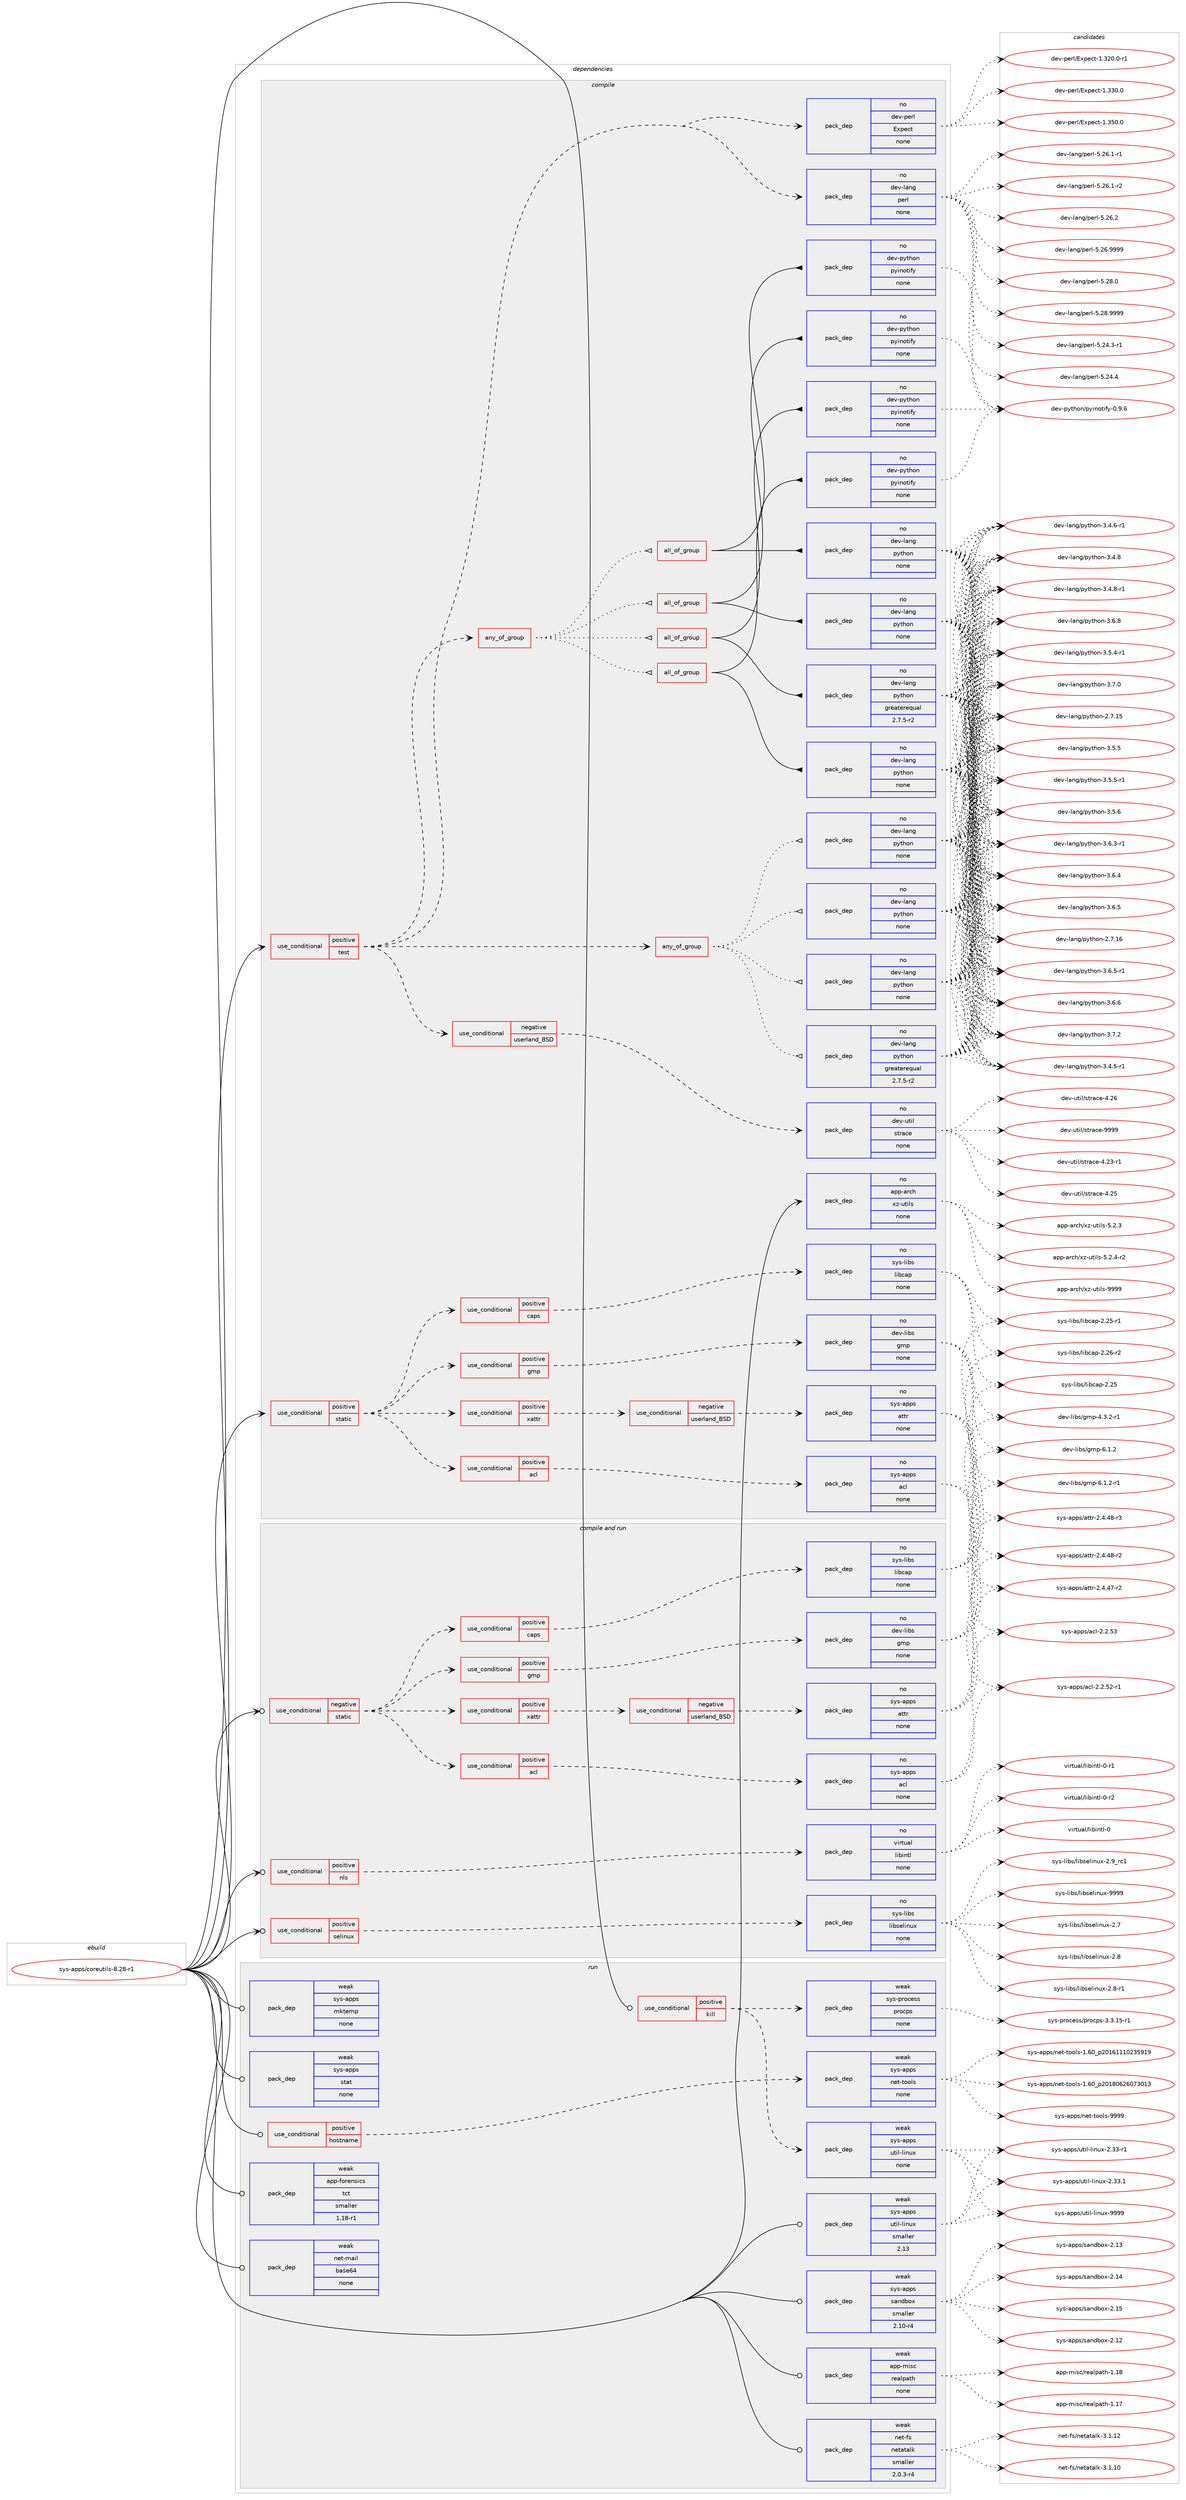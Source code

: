 digraph prolog {

# *************
# Graph options
# *************

newrank=true;
concentrate=true;
compound=true;
graph [rankdir=LR,fontname=Helvetica,fontsize=10,ranksep=1.5];#, ranksep=2.5, nodesep=0.2];
edge  [arrowhead=vee];
node  [fontname=Helvetica,fontsize=10];

# **********
# The ebuild
# **********

subgraph cluster_leftcol {
color=gray;
rank=same;
label=<<i>ebuild</i>>;
id [label="sys-apps/coreutils-8.28-r1", color=red, width=4, href="../sys-apps/coreutils-8.28-r1.svg"];
}

# ****************
# The dependencies
# ****************

subgraph cluster_midcol {
color=gray;
label=<<i>dependencies</i>>;
subgraph cluster_compile {
fillcolor="#eeeeee";
style=filled;
label=<<i>compile</i>>;
subgraph cond455687 {
dependency1709787 [label=<<TABLE BORDER="0" CELLBORDER="1" CELLSPACING="0" CELLPADDING="4"><TR><TD ROWSPAN="3" CELLPADDING="10">use_conditional</TD></TR><TR><TD>positive</TD></TR><TR><TD>static</TD></TR></TABLE>>, shape=none, color=red];
subgraph cond455688 {
dependency1709788 [label=<<TABLE BORDER="0" CELLBORDER="1" CELLSPACING="0" CELLPADDING="4"><TR><TD ROWSPAN="3" CELLPADDING="10">use_conditional</TD></TR><TR><TD>positive</TD></TR><TR><TD>acl</TD></TR></TABLE>>, shape=none, color=red];
subgraph pack1226170 {
dependency1709789 [label=<<TABLE BORDER="0" CELLBORDER="1" CELLSPACING="0" CELLPADDING="4" WIDTH="220"><TR><TD ROWSPAN="6" CELLPADDING="30">pack_dep</TD></TR><TR><TD WIDTH="110">no</TD></TR><TR><TD>sys-apps</TD></TR><TR><TD>acl</TD></TR><TR><TD>none</TD></TR><TR><TD></TD></TR></TABLE>>, shape=none, color=blue];
}
dependency1709788:e -> dependency1709789:w [weight=20,style="dashed",arrowhead="vee"];
}
dependency1709787:e -> dependency1709788:w [weight=20,style="dashed",arrowhead="vee"];
subgraph cond455689 {
dependency1709790 [label=<<TABLE BORDER="0" CELLBORDER="1" CELLSPACING="0" CELLPADDING="4"><TR><TD ROWSPAN="3" CELLPADDING="10">use_conditional</TD></TR><TR><TD>positive</TD></TR><TR><TD>caps</TD></TR></TABLE>>, shape=none, color=red];
subgraph pack1226171 {
dependency1709791 [label=<<TABLE BORDER="0" CELLBORDER="1" CELLSPACING="0" CELLPADDING="4" WIDTH="220"><TR><TD ROWSPAN="6" CELLPADDING="30">pack_dep</TD></TR><TR><TD WIDTH="110">no</TD></TR><TR><TD>sys-libs</TD></TR><TR><TD>libcap</TD></TR><TR><TD>none</TD></TR><TR><TD></TD></TR></TABLE>>, shape=none, color=blue];
}
dependency1709790:e -> dependency1709791:w [weight=20,style="dashed",arrowhead="vee"];
}
dependency1709787:e -> dependency1709790:w [weight=20,style="dashed",arrowhead="vee"];
subgraph cond455690 {
dependency1709792 [label=<<TABLE BORDER="0" CELLBORDER="1" CELLSPACING="0" CELLPADDING="4"><TR><TD ROWSPAN="3" CELLPADDING="10">use_conditional</TD></TR><TR><TD>positive</TD></TR><TR><TD>gmp</TD></TR></TABLE>>, shape=none, color=red];
subgraph pack1226172 {
dependency1709793 [label=<<TABLE BORDER="0" CELLBORDER="1" CELLSPACING="0" CELLPADDING="4" WIDTH="220"><TR><TD ROWSPAN="6" CELLPADDING="30">pack_dep</TD></TR><TR><TD WIDTH="110">no</TD></TR><TR><TD>dev-libs</TD></TR><TR><TD>gmp</TD></TR><TR><TD>none</TD></TR><TR><TD></TD></TR></TABLE>>, shape=none, color=blue];
}
dependency1709792:e -> dependency1709793:w [weight=20,style="dashed",arrowhead="vee"];
}
dependency1709787:e -> dependency1709792:w [weight=20,style="dashed",arrowhead="vee"];
subgraph cond455691 {
dependency1709794 [label=<<TABLE BORDER="0" CELLBORDER="1" CELLSPACING="0" CELLPADDING="4"><TR><TD ROWSPAN="3" CELLPADDING="10">use_conditional</TD></TR><TR><TD>positive</TD></TR><TR><TD>xattr</TD></TR></TABLE>>, shape=none, color=red];
subgraph cond455692 {
dependency1709795 [label=<<TABLE BORDER="0" CELLBORDER="1" CELLSPACING="0" CELLPADDING="4"><TR><TD ROWSPAN="3" CELLPADDING="10">use_conditional</TD></TR><TR><TD>negative</TD></TR><TR><TD>userland_BSD</TD></TR></TABLE>>, shape=none, color=red];
subgraph pack1226173 {
dependency1709796 [label=<<TABLE BORDER="0" CELLBORDER="1" CELLSPACING="0" CELLPADDING="4" WIDTH="220"><TR><TD ROWSPAN="6" CELLPADDING="30">pack_dep</TD></TR><TR><TD WIDTH="110">no</TD></TR><TR><TD>sys-apps</TD></TR><TR><TD>attr</TD></TR><TR><TD>none</TD></TR><TR><TD></TD></TR></TABLE>>, shape=none, color=blue];
}
dependency1709795:e -> dependency1709796:w [weight=20,style="dashed",arrowhead="vee"];
}
dependency1709794:e -> dependency1709795:w [weight=20,style="dashed",arrowhead="vee"];
}
dependency1709787:e -> dependency1709794:w [weight=20,style="dashed",arrowhead="vee"];
}
id:e -> dependency1709787:w [weight=20,style="solid",arrowhead="vee"];
subgraph cond455693 {
dependency1709797 [label=<<TABLE BORDER="0" CELLBORDER="1" CELLSPACING="0" CELLPADDING="4"><TR><TD ROWSPAN="3" CELLPADDING="10">use_conditional</TD></TR><TR><TD>positive</TD></TR><TR><TD>test</TD></TR></TABLE>>, shape=none, color=red];
subgraph pack1226174 {
dependency1709798 [label=<<TABLE BORDER="0" CELLBORDER="1" CELLSPACING="0" CELLPADDING="4" WIDTH="220"><TR><TD ROWSPAN="6" CELLPADDING="30">pack_dep</TD></TR><TR><TD WIDTH="110">no</TD></TR><TR><TD>dev-lang</TD></TR><TR><TD>perl</TD></TR><TR><TD>none</TD></TR><TR><TD></TD></TR></TABLE>>, shape=none, color=blue];
}
dependency1709797:e -> dependency1709798:w [weight=20,style="dashed",arrowhead="vee"];
subgraph pack1226175 {
dependency1709799 [label=<<TABLE BORDER="0" CELLBORDER="1" CELLSPACING="0" CELLPADDING="4" WIDTH="220"><TR><TD ROWSPAN="6" CELLPADDING="30">pack_dep</TD></TR><TR><TD WIDTH="110">no</TD></TR><TR><TD>dev-perl</TD></TR><TR><TD>Expect</TD></TR><TR><TD>none</TD></TR><TR><TD></TD></TR></TABLE>>, shape=none, color=blue];
}
dependency1709797:e -> dependency1709799:w [weight=20,style="dashed",arrowhead="vee"];
subgraph cond455694 {
dependency1709800 [label=<<TABLE BORDER="0" CELLBORDER="1" CELLSPACING="0" CELLPADDING="4"><TR><TD ROWSPAN="3" CELLPADDING="10">use_conditional</TD></TR><TR><TD>negative</TD></TR><TR><TD>userland_BSD</TD></TR></TABLE>>, shape=none, color=red];
subgraph pack1226176 {
dependency1709801 [label=<<TABLE BORDER="0" CELLBORDER="1" CELLSPACING="0" CELLPADDING="4" WIDTH="220"><TR><TD ROWSPAN="6" CELLPADDING="30">pack_dep</TD></TR><TR><TD WIDTH="110">no</TD></TR><TR><TD>dev-util</TD></TR><TR><TD>strace</TD></TR><TR><TD>none</TD></TR><TR><TD></TD></TR></TABLE>>, shape=none, color=blue];
}
dependency1709800:e -> dependency1709801:w [weight=20,style="dashed",arrowhead="vee"];
}
dependency1709797:e -> dependency1709800:w [weight=20,style="dashed",arrowhead="vee"];
subgraph any27078 {
dependency1709802 [label=<<TABLE BORDER="0" CELLBORDER="1" CELLSPACING="0" CELLPADDING="4"><TR><TD CELLPADDING="10">any_of_group</TD></TR></TABLE>>, shape=none, color=red];subgraph pack1226177 {
dependency1709803 [label=<<TABLE BORDER="0" CELLBORDER="1" CELLSPACING="0" CELLPADDING="4" WIDTH="220"><TR><TD ROWSPAN="6" CELLPADDING="30">pack_dep</TD></TR><TR><TD WIDTH="110">no</TD></TR><TR><TD>dev-lang</TD></TR><TR><TD>python</TD></TR><TR><TD>none</TD></TR><TR><TD></TD></TR></TABLE>>, shape=none, color=blue];
}
dependency1709802:e -> dependency1709803:w [weight=20,style="dotted",arrowhead="oinv"];
subgraph pack1226178 {
dependency1709804 [label=<<TABLE BORDER="0" CELLBORDER="1" CELLSPACING="0" CELLPADDING="4" WIDTH="220"><TR><TD ROWSPAN="6" CELLPADDING="30">pack_dep</TD></TR><TR><TD WIDTH="110">no</TD></TR><TR><TD>dev-lang</TD></TR><TR><TD>python</TD></TR><TR><TD>none</TD></TR><TR><TD></TD></TR></TABLE>>, shape=none, color=blue];
}
dependency1709802:e -> dependency1709804:w [weight=20,style="dotted",arrowhead="oinv"];
subgraph pack1226179 {
dependency1709805 [label=<<TABLE BORDER="0" CELLBORDER="1" CELLSPACING="0" CELLPADDING="4" WIDTH="220"><TR><TD ROWSPAN="6" CELLPADDING="30">pack_dep</TD></TR><TR><TD WIDTH="110">no</TD></TR><TR><TD>dev-lang</TD></TR><TR><TD>python</TD></TR><TR><TD>none</TD></TR><TR><TD></TD></TR></TABLE>>, shape=none, color=blue];
}
dependency1709802:e -> dependency1709805:w [weight=20,style="dotted",arrowhead="oinv"];
subgraph pack1226180 {
dependency1709806 [label=<<TABLE BORDER="0" CELLBORDER="1" CELLSPACING="0" CELLPADDING="4" WIDTH="220"><TR><TD ROWSPAN="6" CELLPADDING="30">pack_dep</TD></TR><TR><TD WIDTH="110">no</TD></TR><TR><TD>dev-lang</TD></TR><TR><TD>python</TD></TR><TR><TD>greaterequal</TD></TR><TR><TD>2.7.5-r2</TD></TR></TABLE>>, shape=none, color=blue];
}
dependency1709802:e -> dependency1709806:w [weight=20,style="dotted",arrowhead="oinv"];
}
dependency1709797:e -> dependency1709802:w [weight=20,style="dashed",arrowhead="vee"];
subgraph any27079 {
dependency1709807 [label=<<TABLE BORDER="0" CELLBORDER="1" CELLSPACING="0" CELLPADDING="4"><TR><TD CELLPADDING="10">any_of_group</TD></TR></TABLE>>, shape=none, color=red];subgraph all855 {
dependency1709808 [label=<<TABLE BORDER="0" CELLBORDER="1" CELLSPACING="0" CELLPADDING="4"><TR><TD CELLPADDING="10">all_of_group</TD></TR></TABLE>>, shape=none, color=red];subgraph pack1226181 {
dependency1709809 [label=<<TABLE BORDER="0" CELLBORDER="1" CELLSPACING="0" CELLPADDING="4" WIDTH="220"><TR><TD ROWSPAN="6" CELLPADDING="30">pack_dep</TD></TR><TR><TD WIDTH="110">no</TD></TR><TR><TD>dev-lang</TD></TR><TR><TD>python</TD></TR><TR><TD>none</TD></TR><TR><TD></TD></TR></TABLE>>, shape=none, color=blue];
}
dependency1709808:e -> dependency1709809:w [weight=20,style="solid",arrowhead="inv"];
subgraph pack1226182 {
dependency1709810 [label=<<TABLE BORDER="0" CELLBORDER="1" CELLSPACING="0" CELLPADDING="4" WIDTH="220"><TR><TD ROWSPAN="6" CELLPADDING="30">pack_dep</TD></TR><TR><TD WIDTH="110">no</TD></TR><TR><TD>dev-python</TD></TR><TR><TD>pyinotify</TD></TR><TR><TD>none</TD></TR><TR><TD></TD></TR></TABLE>>, shape=none, color=blue];
}
dependency1709808:e -> dependency1709810:w [weight=20,style="solid",arrowhead="inv"];
}
dependency1709807:e -> dependency1709808:w [weight=20,style="dotted",arrowhead="oinv"];
subgraph all856 {
dependency1709811 [label=<<TABLE BORDER="0" CELLBORDER="1" CELLSPACING="0" CELLPADDING="4"><TR><TD CELLPADDING="10">all_of_group</TD></TR></TABLE>>, shape=none, color=red];subgraph pack1226183 {
dependency1709812 [label=<<TABLE BORDER="0" CELLBORDER="1" CELLSPACING="0" CELLPADDING="4" WIDTH="220"><TR><TD ROWSPAN="6" CELLPADDING="30">pack_dep</TD></TR><TR><TD WIDTH="110">no</TD></TR><TR><TD>dev-lang</TD></TR><TR><TD>python</TD></TR><TR><TD>none</TD></TR><TR><TD></TD></TR></TABLE>>, shape=none, color=blue];
}
dependency1709811:e -> dependency1709812:w [weight=20,style="solid",arrowhead="inv"];
subgraph pack1226184 {
dependency1709813 [label=<<TABLE BORDER="0" CELLBORDER="1" CELLSPACING="0" CELLPADDING="4" WIDTH="220"><TR><TD ROWSPAN="6" CELLPADDING="30">pack_dep</TD></TR><TR><TD WIDTH="110">no</TD></TR><TR><TD>dev-python</TD></TR><TR><TD>pyinotify</TD></TR><TR><TD>none</TD></TR><TR><TD></TD></TR></TABLE>>, shape=none, color=blue];
}
dependency1709811:e -> dependency1709813:w [weight=20,style="solid",arrowhead="inv"];
}
dependency1709807:e -> dependency1709811:w [weight=20,style="dotted",arrowhead="oinv"];
subgraph all857 {
dependency1709814 [label=<<TABLE BORDER="0" CELLBORDER="1" CELLSPACING="0" CELLPADDING="4"><TR><TD CELLPADDING="10">all_of_group</TD></TR></TABLE>>, shape=none, color=red];subgraph pack1226185 {
dependency1709815 [label=<<TABLE BORDER="0" CELLBORDER="1" CELLSPACING="0" CELLPADDING="4" WIDTH="220"><TR><TD ROWSPAN="6" CELLPADDING="30">pack_dep</TD></TR><TR><TD WIDTH="110">no</TD></TR><TR><TD>dev-lang</TD></TR><TR><TD>python</TD></TR><TR><TD>none</TD></TR><TR><TD></TD></TR></TABLE>>, shape=none, color=blue];
}
dependency1709814:e -> dependency1709815:w [weight=20,style="solid",arrowhead="inv"];
subgraph pack1226186 {
dependency1709816 [label=<<TABLE BORDER="0" CELLBORDER="1" CELLSPACING="0" CELLPADDING="4" WIDTH="220"><TR><TD ROWSPAN="6" CELLPADDING="30">pack_dep</TD></TR><TR><TD WIDTH="110">no</TD></TR><TR><TD>dev-python</TD></TR><TR><TD>pyinotify</TD></TR><TR><TD>none</TD></TR><TR><TD></TD></TR></TABLE>>, shape=none, color=blue];
}
dependency1709814:e -> dependency1709816:w [weight=20,style="solid",arrowhead="inv"];
}
dependency1709807:e -> dependency1709814:w [weight=20,style="dotted",arrowhead="oinv"];
subgraph all858 {
dependency1709817 [label=<<TABLE BORDER="0" CELLBORDER="1" CELLSPACING="0" CELLPADDING="4"><TR><TD CELLPADDING="10">all_of_group</TD></TR></TABLE>>, shape=none, color=red];subgraph pack1226187 {
dependency1709818 [label=<<TABLE BORDER="0" CELLBORDER="1" CELLSPACING="0" CELLPADDING="4" WIDTH="220"><TR><TD ROWSPAN="6" CELLPADDING="30">pack_dep</TD></TR><TR><TD WIDTH="110">no</TD></TR><TR><TD>dev-lang</TD></TR><TR><TD>python</TD></TR><TR><TD>greaterequal</TD></TR><TR><TD>2.7.5-r2</TD></TR></TABLE>>, shape=none, color=blue];
}
dependency1709817:e -> dependency1709818:w [weight=20,style="solid",arrowhead="inv"];
subgraph pack1226188 {
dependency1709819 [label=<<TABLE BORDER="0" CELLBORDER="1" CELLSPACING="0" CELLPADDING="4" WIDTH="220"><TR><TD ROWSPAN="6" CELLPADDING="30">pack_dep</TD></TR><TR><TD WIDTH="110">no</TD></TR><TR><TD>dev-python</TD></TR><TR><TD>pyinotify</TD></TR><TR><TD>none</TD></TR><TR><TD></TD></TR></TABLE>>, shape=none, color=blue];
}
dependency1709817:e -> dependency1709819:w [weight=20,style="solid",arrowhead="inv"];
}
dependency1709807:e -> dependency1709817:w [weight=20,style="dotted",arrowhead="oinv"];
}
dependency1709797:e -> dependency1709807:w [weight=20,style="dashed",arrowhead="vee"];
}
id:e -> dependency1709797:w [weight=20,style="solid",arrowhead="vee"];
subgraph pack1226189 {
dependency1709820 [label=<<TABLE BORDER="0" CELLBORDER="1" CELLSPACING="0" CELLPADDING="4" WIDTH="220"><TR><TD ROWSPAN="6" CELLPADDING="30">pack_dep</TD></TR><TR><TD WIDTH="110">no</TD></TR><TR><TD>app-arch</TD></TR><TR><TD>xz-utils</TD></TR><TR><TD>none</TD></TR><TR><TD></TD></TR></TABLE>>, shape=none, color=blue];
}
id:e -> dependency1709820:w [weight=20,style="solid",arrowhead="vee"];
}
subgraph cluster_compileandrun {
fillcolor="#eeeeee";
style=filled;
label=<<i>compile and run</i>>;
subgraph cond455695 {
dependency1709821 [label=<<TABLE BORDER="0" CELLBORDER="1" CELLSPACING="0" CELLPADDING="4"><TR><TD ROWSPAN="3" CELLPADDING="10">use_conditional</TD></TR><TR><TD>negative</TD></TR><TR><TD>static</TD></TR></TABLE>>, shape=none, color=red];
subgraph cond455696 {
dependency1709822 [label=<<TABLE BORDER="0" CELLBORDER="1" CELLSPACING="0" CELLPADDING="4"><TR><TD ROWSPAN="3" CELLPADDING="10">use_conditional</TD></TR><TR><TD>positive</TD></TR><TR><TD>acl</TD></TR></TABLE>>, shape=none, color=red];
subgraph pack1226190 {
dependency1709823 [label=<<TABLE BORDER="0" CELLBORDER="1" CELLSPACING="0" CELLPADDING="4" WIDTH="220"><TR><TD ROWSPAN="6" CELLPADDING="30">pack_dep</TD></TR><TR><TD WIDTH="110">no</TD></TR><TR><TD>sys-apps</TD></TR><TR><TD>acl</TD></TR><TR><TD>none</TD></TR><TR><TD></TD></TR></TABLE>>, shape=none, color=blue];
}
dependency1709822:e -> dependency1709823:w [weight=20,style="dashed",arrowhead="vee"];
}
dependency1709821:e -> dependency1709822:w [weight=20,style="dashed",arrowhead="vee"];
subgraph cond455697 {
dependency1709824 [label=<<TABLE BORDER="0" CELLBORDER="1" CELLSPACING="0" CELLPADDING="4"><TR><TD ROWSPAN="3" CELLPADDING="10">use_conditional</TD></TR><TR><TD>positive</TD></TR><TR><TD>caps</TD></TR></TABLE>>, shape=none, color=red];
subgraph pack1226191 {
dependency1709825 [label=<<TABLE BORDER="0" CELLBORDER="1" CELLSPACING="0" CELLPADDING="4" WIDTH="220"><TR><TD ROWSPAN="6" CELLPADDING="30">pack_dep</TD></TR><TR><TD WIDTH="110">no</TD></TR><TR><TD>sys-libs</TD></TR><TR><TD>libcap</TD></TR><TR><TD>none</TD></TR><TR><TD></TD></TR></TABLE>>, shape=none, color=blue];
}
dependency1709824:e -> dependency1709825:w [weight=20,style="dashed",arrowhead="vee"];
}
dependency1709821:e -> dependency1709824:w [weight=20,style="dashed",arrowhead="vee"];
subgraph cond455698 {
dependency1709826 [label=<<TABLE BORDER="0" CELLBORDER="1" CELLSPACING="0" CELLPADDING="4"><TR><TD ROWSPAN="3" CELLPADDING="10">use_conditional</TD></TR><TR><TD>positive</TD></TR><TR><TD>gmp</TD></TR></TABLE>>, shape=none, color=red];
subgraph pack1226192 {
dependency1709827 [label=<<TABLE BORDER="0" CELLBORDER="1" CELLSPACING="0" CELLPADDING="4" WIDTH="220"><TR><TD ROWSPAN="6" CELLPADDING="30">pack_dep</TD></TR><TR><TD WIDTH="110">no</TD></TR><TR><TD>dev-libs</TD></TR><TR><TD>gmp</TD></TR><TR><TD>none</TD></TR><TR><TD></TD></TR></TABLE>>, shape=none, color=blue];
}
dependency1709826:e -> dependency1709827:w [weight=20,style="dashed",arrowhead="vee"];
}
dependency1709821:e -> dependency1709826:w [weight=20,style="dashed",arrowhead="vee"];
subgraph cond455699 {
dependency1709828 [label=<<TABLE BORDER="0" CELLBORDER="1" CELLSPACING="0" CELLPADDING="4"><TR><TD ROWSPAN="3" CELLPADDING="10">use_conditional</TD></TR><TR><TD>positive</TD></TR><TR><TD>xattr</TD></TR></TABLE>>, shape=none, color=red];
subgraph cond455700 {
dependency1709829 [label=<<TABLE BORDER="0" CELLBORDER="1" CELLSPACING="0" CELLPADDING="4"><TR><TD ROWSPAN="3" CELLPADDING="10">use_conditional</TD></TR><TR><TD>negative</TD></TR><TR><TD>userland_BSD</TD></TR></TABLE>>, shape=none, color=red];
subgraph pack1226193 {
dependency1709830 [label=<<TABLE BORDER="0" CELLBORDER="1" CELLSPACING="0" CELLPADDING="4" WIDTH="220"><TR><TD ROWSPAN="6" CELLPADDING="30">pack_dep</TD></TR><TR><TD WIDTH="110">no</TD></TR><TR><TD>sys-apps</TD></TR><TR><TD>attr</TD></TR><TR><TD>none</TD></TR><TR><TD></TD></TR></TABLE>>, shape=none, color=blue];
}
dependency1709829:e -> dependency1709830:w [weight=20,style="dashed",arrowhead="vee"];
}
dependency1709828:e -> dependency1709829:w [weight=20,style="dashed",arrowhead="vee"];
}
dependency1709821:e -> dependency1709828:w [weight=20,style="dashed",arrowhead="vee"];
}
id:e -> dependency1709821:w [weight=20,style="solid",arrowhead="odotvee"];
subgraph cond455701 {
dependency1709831 [label=<<TABLE BORDER="0" CELLBORDER="1" CELLSPACING="0" CELLPADDING="4"><TR><TD ROWSPAN="3" CELLPADDING="10">use_conditional</TD></TR><TR><TD>positive</TD></TR><TR><TD>nls</TD></TR></TABLE>>, shape=none, color=red];
subgraph pack1226194 {
dependency1709832 [label=<<TABLE BORDER="0" CELLBORDER="1" CELLSPACING="0" CELLPADDING="4" WIDTH="220"><TR><TD ROWSPAN="6" CELLPADDING="30">pack_dep</TD></TR><TR><TD WIDTH="110">no</TD></TR><TR><TD>virtual</TD></TR><TR><TD>libintl</TD></TR><TR><TD>none</TD></TR><TR><TD></TD></TR></TABLE>>, shape=none, color=blue];
}
dependency1709831:e -> dependency1709832:w [weight=20,style="dashed",arrowhead="vee"];
}
id:e -> dependency1709831:w [weight=20,style="solid",arrowhead="odotvee"];
subgraph cond455702 {
dependency1709833 [label=<<TABLE BORDER="0" CELLBORDER="1" CELLSPACING="0" CELLPADDING="4"><TR><TD ROWSPAN="3" CELLPADDING="10">use_conditional</TD></TR><TR><TD>positive</TD></TR><TR><TD>selinux</TD></TR></TABLE>>, shape=none, color=red];
subgraph pack1226195 {
dependency1709834 [label=<<TABLE BORDER="0" CELLBORDER="1" CELLSPACING="0" CELLPADDING="4" WIDTH="220"><TR><TD ROWSPAN="6" CELLPADDING="30">pack_dep</TD></TR><TR><TD WIDTH="110">no</TD></TR><TR><TD>sys-libs</TD></TR><TR><TD>libselinux</TD></TR><TR><TD>none</TD></TR><TR><TD></TD></TR></TABLE>>, shape=none, color=blue];
}
dependency1709833:e -> dependency1709834:w [weight=20,style="dashed",arrowhead="vee"];
}
id:e -> dependency1709833:w [weight=20,style="solid",arrowhead="odotvee"];
}
subgraph cluster_run {
fillcolor="#eeeeee";
style=filled;
label=<<i>run</i>>;
subgraph cond455703 {
dependency1709835 [label=<<TABLE BORDER="0" CELLBORDER="1" CELLSPACING="0" CELLPADDING="4"><TR><TD ROWSPAN="3" CELLPADDING="10">use_conditional</TD></TR><TR><TD>positive</TD></TR><TR><TD>hostname</TD></TR></TABLE>>, shape=none, color=red];
subgraph pack1226196 {
dependency1709836 [label=<<TABLE BORDER="0" CELLBORDER="1" CELLSPACING="0" CELLPADDING="4" WIDTH="220"><TR><TD ROWSPAN="6" CELLPADDING="30">pack_dep</TD></TR><TR><TD WIDTH="110">weak</TD></TR><TR><TD>sys-apps</TD></TR><TR><TD>net-tools</TD></TR><TR><TD>none</TD></TR><TR><TD></TD></TR></TABLE>>, shape=none, color=blue];
}
dependency1709835:e -> dependency1709836:w [weight=20,style="dashed",arrowhead="vee"];
}
id:e -> dependency1709835:w [weight=20,style="solid",arrowhead="odot"];
subgraph cond455704 {
dependency1709837 [label=<<TABLE BORDER="0" CELLBORDER="1" CELLSPACING="0" CELLPADDING="4"><TR><TD ROWSPAN="3" CELLPADDING="10">use_conditional</TD></TR><TR><TD>positive</TD></TR><TR><TD>kill</TD></TR></TABLE>>, shape=none, color=red];
subgraph pack1226197 {
dependency1709838 [label=<<TABLE BORDER="0" CELLBORDER="1" CELLSPACING="0" CELLPADDING="4" WIDTH="220"><TR><TD ROWSPAN="6" CELLPADDING="30">pack_dep</TD></TR><TR><TD WIDTH="110">weak</TD></TR><TR><TD>sys-apps</TD></TR><TR><TD>util-linux</TD></TR><TR><TD>none</TD></TR><TR><TD></TD></TR></TABLE>>, shape=none, color=blue];
}
dependency1709837:e -> dependency1709838:w [weight=20,style="dashed",arrowhead="vee"];
subgraph pack1226198 {
dependency1709839 [label=<<TABLE BORDER="0" CELLBORDER="1" CELLSPACING="0" CELLPADDING="4" WIDTH="220"><TR><TD ROWSPAN="6" CELLPADDING="30">pack_dep</TD></TR><TR><TD WIDTH="110">weak</TD></TR><TR><TD>sys-process</TD></TR><TR><TD>procps</TD></TR><TR><TD>none</TD></TR><TR><TD></TD></TR></TABLE>>, shape=none, color=blue];
}
dependency1709837:e -> dependency1709839:w [weight=20,style="dashed",arrowhead="vee"];
}
id:e -> dependency1709837:w [weight=20,style="solid",arrowhead="odot"];
subgraph pack1226199 {
dependency1709840 [label=<<TABLE BORDER="0" CELLBORDER="1" CELLSPACING="0" CELLPADDING="4" WIDTH="220"><TR><TD ROWSPAN="6" CELLPADDING="30">pack_dep</TD></TR><TR><TD WIDTH="110">weak</TD></TR><TR><TD>app-forensics</TD></TR><TR><TD>tct</TD></TR><TR><TD>smaller</TD></TR><TR><TD>1.18-r1</TD></TR></TABLE>>, shape=none, color=blue];
}
id:e -> dependency1709840:w [weight=20,style="solid",arrowhead="odot"];
subgraph pack1226200 {
dependency1709841 [label=<<TABLE BORDER="0" CELLBORDER="1" CELLSPACING="0" CELLPADDING="4" WIDTH="220"><TR><TD ROWSPAN="6" CELLPADDING="30">pack_dep</TD></TR><TR><TD WIDTH="110">weak</TD></TR><TR><TD>app-misc</TD></TR><TR><TD>realpath</TD></TR><TR><TD>none</TD></TR><TR><TD></TD></TR></TABLE>>, shape=none, color=blue];
}
id:e -> dependency1709841:w [weight=20,style="solid",arrowhead="odot"];
subgraph pack1226201 {
dependency1709842 [label=<<TABLE BORDER="0" CELLBORDER="1" CELLSPACING="0" CELLPADDING="4" WIDTH="220"><TR><TD ROWSPAN="6" CELLPADDING="30">pack_dep</TD></TR><TR><TD WIDTH="110">weak</TD></TR><TR><TD>net-fs</TD></TR><TR><TD>netatalk</TD></TR><TR><TD>smaller</TD></TR><TR><TD>2.0.3-r4</TD></TR></TABLE>>, shape=none, color=blue];
}
id:e -> dependency1709842:w [weight=20,style="solid",arrowhead="odot"];
subgraph pack1226202 {
dependency1709843 [label=<<TABLE BORDER="0" CELLBORDER="1" CELLSPACING="0" CELLPADDING="4" WIDTH="220"><TR><TD ROWSPAN="6" CELLPADDING="30">pack_dep</TD></TR><TR><TD WIDTH="110">weak</TD></TR><TR><TD>net-mail</TD></TR><TR><TD>base64</TD></TR><TR><TD>none</TD></TR><TR><TD></TD></TR></TABLE>>, shape=none, color=blue];
}
id:e -> dependency1709843:w [weight=20,style="solid",arrowhead="odot"];
subgraph pack1226203 {
dependency1709844 [label=<<TABLE BORDER="0" CELLBORDER="1" CELLSPACING="0" CELLPADDING="4" WIDTH="220"><TR><TD ROWSPAN="6" CELLPADDING="30">pack_dep</TD></TR><TR><TD WIDTH="110">weak</TD></TR><TR><TD>sys-apps</TD></TR><TR><TD>mktemp</TD></TR><TR><TD>none</TD></TR><TR><TD></TD></TR></TABLE>>, shape=none, color=blue];
}
id:e -> dependency1709844:w [weight=20,style="solid",arrowhead="odot"];
subgraph pack1226204 {
dependency1709845 [label=<<TABLE BORDER="0" CELLBORDER="1" CELLSPACING="0" CELLPADDING="4" WIDTH="220"><TR><TD ROWSPAN="6" CELLPADDING="30">pack_dep</TD></TR><TR><TD WIDTH="110">weak</TD></TR><TR><TD>sys-apps</TD></TR><TR><TD>sandbox</TD></TR><TR><TD>smaller</TD></TR><TR><TD>2.10-r4</TD></TR></TABLE>>, shape=none, color=blue];
}
id:e -> dependency1709845:w [weight=20,style="solid",arrowhead="odot"];
subgraph pack1226205 {
dependency1709846 [label=<<TABLE BORDER="0" CELLBORDER="1" CELLSPACING="0" CELLPADDING="4" WIDTH="220"><TR><TD ROWSPAN="6" CELLPADDING="30">pack_dep</TD></TR><TR><TD WIDTH="110">weak</TD></TR><TR><TD>sys-apps</TD></TR><TR><TD>stat</TD></TR><TR><TD>none</TD></TR><TR><TD></TD></TR></TABLE>>, shape=none, color=blue];
}
id:e -> dependency1709846:w [weight=20,style="solid",arrowhead="odot"];
subgraph pack1226206 {
dependency1709847 [label=<<TABLE BORDER="0" CELLBORDER="1" CELLSPACING="0" CELLPADDING="4" WIDTH="220"><TR><TD ROWSPAN="6" CELLPADDING="30">pack_dep</TD></TR><TR><TD WIDTH="110">weak</TD></TR><TR><TD>sys-apps</TD></TR><TR><TD>util-linux</TD></TR><TR><TD>smaller</TD></TR><TR><TD>2.13</TD></TR></TABLE>>, shape=none, color=blue];
}
id:e -> dependency1709847:w [weight=20,style="solid",arrowhead="odot"];
}
}

# **************
# The candidates
# **************

subgraph cluster_choices {
rank=same;
color=gray;
label=<<i>candidates</i>>;

subgraph choice1226170 {
color=black;
nodesep=1;
choice1151211154597112112115479799108455046504653504511449 [label="sys-apps/acl-2.2.52-r1", color=red, width=4,href="../sys-apps/acl-2.2.52-r1.svg"];
choice115121115459711211211547979910845504650465351 [label="sys-apps/acl-2.2.53", color=red, width=4,href="../sys-apps/acl-2.2.53.svg"];
dependency1709789:e -> choice1151211154597112112115479799108455046504653504511449:w [style=dotted,weight="100"];
dependency1709789:e -> choice115121115459711211211547979910845504650465351:w [style=dotted,weight="100"];
}
subgraph choice1226171 {
color=black;
nodesep=1;
choice1151211154510810598115471081059899971124550465053 [label="sys-libs/libcap-2.25", color=red, width=4,href="../sys-libs/libcap-2.25.svg"];
choice11512111545108105981154710810598999711245504650534511449 [label="sys-libs/libcap-2.25-r1", color=red, width=4,href="../sys-libs/libcap-2.25-r1.svg"];
choice11512111545108105981154710810598999711245504650544511450 [label="sys-libs/libcap-2.26-r2", color=red, width=4,href="../sys-libs/libcap-2.26-r2.svg"];
dependency1709791:e -> choice1151211154510810598115471081059899971124550465053:w [style=dotted,weight="100"];
dependency1709791:e -> choice11512111545108105981154710810598999711245504650534511449:w [style=dotted,weight="100"];
dependency1709791:e -> choice11512111545108105981154710810598999711245504650544511450:w [style=dotted,weight="100"];
}
subgraph choice1226172 {
color=black;
nodesep=1;
choice1001011184510810598115471031091124552465146504511449 [label="dev-libs/gmp-4.3.2-r1", color=red, width=4,href="../dev-libs/gmp-4.3.2-r1.svg"];
choice100101118451081059811547103109112455446494650 [label="dev-libs/gmp-6.1.2", color=red, width=4,href="../dev-libs/gmp-6.1.2.svg"];
choice1001011184510810598115471031091124554464946504511449 [label="dev-libs/gmp-6.1.2-r1", color=red, width=4,href="../dev-libs/gmp-6.1.2-r1.svg"];
dependency1709793:e -> choice1001011184510810598115471031091124552465146504511449:w [style=dotted,weight="100"];
dependency1709793:e -> choice100101118451081059811547103109112455446494650:w [style=dotted,weight="100"];
dependency1709793:e -> choice1001011184510810598115471031091124554464946504511449:w [style=dotted,weight="100"];
}
subgraph choice1226173 {
color=black;
nodesep=1;
choice11512111545971121121154797116116114455046524652554511450 [label="sys-apps/attr-2.4.47-r2", color=red, width=4,href="../sys-apps/attr-2.4.47-r2.svg"];
choice11512111545971121121154797116116114455046524652564511450 [label="sys-apps/attr-2.4.48-r2", color=red, width=4,href="../sys-apps/attr-2.4.48-r2.svg"];
choice11512111545971121121154797116116114455046524652564511451 [label="sys-apps/attr-2.4.48-r3", color=red, width=4,href="../sys-apps/attr-2.4.48-r3.svg"];
dependency1709796:e -> choice11512111545971121121154797116116114455046524652554511450:w [style=dotted,weight="100"];
dependency1709796:e -> choice11512111545971121121154797116116114455046524652564511450:w [style=dotted,weight="100"];
dependency1709796:e -> choice11512111545971121121154797116116114455046524652564511451:w [style=dotted,weight="100"];
}
subgraph choice1226174 {
color=black;
nodesep=1;
choice100101118451089711010347112101114108455346505246514511449 [label="dev-lang/perl-5.24.3-r1", color=red, width=4,href="../dev-lang/perl-5.24.3-r1.svg"];
choice10010111845108971101034711210111410845534650524652 [label="dev-lang/perl-5.24.4", color=red, width=4,href="../dev-lang/perl-5.24.4.svg"];
choice100101118451089711010347112101114108455346505446494511449 [label="dev-lang/perl-5.26.1-r1", color=red, width=4,href="../dev-lang/perl-5.26.1-r1.svg"];
choice100101118451089711010347112101114108455346505446494511450 [label="dev-lang/perl-5.26.1-r2", color=red, width=4,href="../dev-lang/perl-5.26.1-r2.svg"];
choice10010111845108971101034711210111410845534650544650 [label="dev-lang/perl-5.26.2", color=red, width=4,href="../dev-lang/perl-5.26.2.svg"];
choice10010111845108971101034711210111410845534650544657575757 [label="dev-lang/perl-5.26.9999", color=red, width=4,href="../dev-lang/perl-5.26.9999.svg"];
choice10010111845108971101034711210111410845534650564648 [label="dev-lang/perl-5.28.0", color=red, width=4,href="../dev-lang/perl-5.28.0.svg"];
choice10010111845108971101034711210111410845534650564657575757 [label="dev-lang/perl-5.28.9999", color=red, width=4,href="../dev-lang/perl-5.28.9999.svg"];
dependency1709798:e -> choice100101118451089711010347112101114108455346505246514511449:w [style=dotted,weight="100"];
dependency1709798:e -> choice10010111845108971101034711210111410845534650524652:w [style=dotted,weight="100"];
dependency1709798:e -> choice100101118451089711010347112101114108455346505446494511449:w [style=dotted,weight="100"];
dependency1709798:e -> choice100101118451089711010347112101114108455346505446494511450:w [style=dotted,weight="100"];
dependency1709798:e -> choice10010111845108971101034711210111410845534650544650:w [style=dotted,weight="100"];
dependency1709798:e -> choice10010111845108971101034711210111410845534650544657575757:w [style=dotted,weight="100"];
dependency1709798:e -> choice10010111845108971101034711210111410845534650564648:w [style=dotted,weight="100"];
dependency1709798:e -> choice10010111845108971101034711210111410845534650564657575757:w [style=dotted,weight="100"];
}
subgraph choice1226175 {
color=black;
nodesep=1;
choice1001011184511210111410847691201121019911645494651504846484511449 [label="dev-perl/Expect-1.320.0-r1", color=red, width=4,href="../dev-perl/Expect-1.320.0-r1.svg"];
choice100101118451121011141084769120112101991164549465151484648 [label="dev-perl/Expect-1.330.0", color=red, width=4,href="../dev-perl/Expect-1.330.0.svg"];
choice100101118451121011141084769120112101991164549465153484648 [label="dev-perl/Expect-1.350.0", color=red, width=4,href="../dev-perl/Expect-1.350.0.svg"];
dependency1709799:e -> choice1001011184511210111410847691201121019911645494651504846484511449:w [style=dotted,weight="100"];
dependency1709799:e -> choice100101118451121011141084769120112101991164549465151484648:w [style=dotted,weight="100"];
dependency1709799:e -> choice100101118451121011141084769120112101991164549465153484648:w [style=dotted,weight="100"];
}
subgraph choice1226176 {
color=black;
nodesep=1;
choice1001011184511711610510847115116114979910145524650514511449 [label="dev-util/strace-4.23-r1", color=red, width=4,href="../dev-util/strace-4.23-r1.svg"];
choice100101118451171161051084711511611497991014552465053 [label="dev-util/strace-4.25", color=red, width=4,href="../dev-util/strace-4.25.svg"];
choice100101118451171161051084711511611497991014552465054 [label="dev-util/strace-4.26", color=red, width=4,href="../dev-util/strace-4.26.svg"];
choice100101118451171161051084711511611497991014557575757 [label="dev-util/strace-9999", color=red, width=4,href="../dev-util/strace-9999.svg"];
dependency1709801:e -> choice1001011184511711610510847115116114979910145524650514511449:w [style=dotted,weight="100"];
dependency1709801:e -> choice100101118451171161051084711511611497991014552465053:w [style=dotted,weight="100"];
dependency1709801:e -> choice100101118451171161051084711511611497991014552465054:w [style=dotted,weight="100"];
dependency1709801:e -> choice100101118451171161051084711511611497991014557575757:w [style=dotted,weight="100"];
}
subgraph choice1226177 {
color=black;
nodesep=1;
choice10010111845108971101034711212111610411111045504655464953 [label="dev-lang/python-2.7.15", color=red, width=4,href="../dev-lang/python-2.7.15.svg"];
choice10010111845108971101034711212111610411111045504655464954 [label="dev-lang/python-2.7.16", color=red, width=4,href="../dev-lang/python-2.7.16.svg"];
choice1001011184510897110103471121211161041111104551465246534511449 [label="dev-lang/python-3.4.5-r1", color=red, width=4,href="../dev-lang/python-3.4.5-r1.svg"];
choice1001011184510897110103471121211161041111104551465246544511449 [label="dev-lang/python-3.4.6-r1", color=red, width=4,href="../dev-lang/python-3.4.6-r1.svg"];
choice100101118451089711010347112121116104111110455146524656 [label="dev-lang/python-3.4.8", color=red, width=4,href="../dev-lang/python-3.4.8.svg"];
choice1001011184510897110103471121211161041111104551465246564511449 [label="dev-lang/python-3.4.8-r1", color=red, width=4,href="../dev-lang/python-3.4.8-r1.svg"];
choice1001011184510897110103471121211161041111104551465346524511449 [label="dev-lang/python-3.5.4-r1", color=red, width=4,href="../dev-lang/python-3.5.4-r1.svg"];
choice100101118451089711010347112121116104111110455146534653 [label="dev-lang/python-3.5.5", color=red, width=4,href="../dev-lang/python-3.5.5.svg"];
choice1001011184510897110103471121211161041111104551465346534511449 [label="dev-lang/python-3.5.5-r1", color=red, width=4,href="../dev-lang/python-3.5.5-r1.svg"];
choice100101118451089711010347112121116104111110455146534654 [label="dev-lang/python-3.5.6", color=red, width=4,href="../dev-lang/python-3.5.6.svg"];
choice1001011184510897110103471121211161041111104551465446514511449 [label="dev-lang/python-3.6.3-r1", color=red, width=4,href="../dev-lang/python-3.6.3-r1.svg"];
choice100101118451089711010347112121116104111110455146544652 [label="dev-lang/python-3.6.4", color=red, width=4,href="../dev-lang/python-3.6.4.svg"];
choice100101118451089711010347112121116104111110455146544653 [label="dev-lang/python-3.6.5", color=red, width=4,href="../dev-lang/python-3.6.5.svg"];
choice1001011184510897110103471121211161041111104551465446534511449 [label="dev-lang/python-3.6.5-r1", color=red, width=4,href="../dev-lang/python-3.6.5-r1.svg"];
choice100101118451089711010347112121116104111110455146544654 [label="dev-lang/python-3.6.6", color=red, width=4,href="../dev-lang/python-3.6.6.svg"];
choice100101118451089711010347112121116104111110455146544656 [label="dev-lang/python-3.6.8", color=red, width=4,href="../dev-lang/python-3.6.8.svg"];
choice100101118451089711010347112121116104111110455146554648 [label="dev-lang/python-3.7.0", color=red, width=4,href="../dev-lang/python-3.7.0.svg"];
choice100101118451089711010347112121116104111110455146554650 [label="dev-lang/python-3.7.2", color=red, width=4,href="../dev-lang/python-3.7.2.svg"];
dependency1709803:e -> choice10010111845108971101034711212111610411111045504655464953:w [style=dotted,weight="100"];
dependency1709803:e -> choice10010111845108971101034711212111610411111045504655464954:w [style=dotted,weight="100"];
dependency1709803:e -> choice1001011184510897110103471121211161041111104551465246534511449:w [style=dotted,weight="100"];
dependency1709803:e -> choice1001011184510897110103471121211161041111104551465246544511449:w [style=dotted,weight="100"];
dependency1709803:e -> choice100101118451089711010347112121116104111110455146524656:w [style=dotted,weight="100"];
dependency1709803:e -> choice1001011184510897110103471121211161041111104551465246564511449:w [style=dotted,weight="100"];
dependency1709803:e -> choice1001011184510897110103471121211161041111104551465346524511449:w [style=dotted,weight="100"];
dependency1709803:e -> choice100101118451089711010347112121116104111110455146534653:w [style=dotted,weight="100"];
dependency1709803:e -> choice1001011184510897110103471121211161041111104551465346534511449:w [style=dotted,weight="100"];
dependency1709803:e -> choice100101118451089711010347112121116104111110455146534654:w [style=dotted,weight="100"];
dependency1709803:e -> choice1001011184510897110103471121211161041111104551465446514511449:w [style=dotted,weight="100"];
dependency1709803:e -> choice100101118451089711010347112121116104111110455146544652:w [style=dotted,weight="100"];
dependency1709803:e -> choice100101118451089711010347112121116104111110455146544653:w [style=dotted,weight="100"];
dependency1709803:e -> choice1001011184510897110103471121211161041111104551465446534511449:w [style=dotted,weight="100"];
dependency1709803:e -> choice100101118451089711010347112121116104111110455146544654:w [style=dotted,weight="100"];
dependency1709803:e -> choice100101118451089711010347112121116104111110455146544656:w [style=dotted,weight="100"];
dependency1709803:e -> choice100101118451089711010347112121116104111110455146554648:w [style=dotted,weight="100"];
dependency1709803:e -> choice100101118451089711010347112121116104111110455146554650:w [style=dotted,weight="100"];
}
subgraph choice1226178 {
color=black;
nodesep=1;
choice10010111845108971101034711212111610411111045504655464953 [label="dev-lang/python-2.7.15", color=red, width=4,href="../dev-lang/python-2.7.15.svg"];
choice10010111845108971101034711212111610411111045504655464954 [label="dev-lang/python-2.7.16", color=red, width=4,href="../dev-lang/python-2.7.16.svg"];
choice1001011184510897110103471121211161041111104551465246534511449 [label="dev-lang/python-3.4.5-r1", color=red, width=4,href="../dev-lang/python-3.4.5-r1.svg"];
choice1001011184510897110103471121211161041111104551465246544511449 [label="dev-lang/python-3.4.6-r1", color=red, width=4,href="../dev-lang/python-3.4.6-r1.svg"];
choice100101118451089711010347112121116104111110455146524656 [label="dev-lang/python-3.4.8", color=red, width=4,href="../dev-lang/python-3.4.8.svg"];
choice1001011184510897110103471121211161041111104551465246564511449 [label="dev-lang/python-3.4.8-r1", color=red, width=4,href="../dev-lang/python-3.4.8-r1.svg"];
choice1001011184510897110103471121211161041111104551465346524511449 [label="dev-lang/python-3.5.4-r1", color=red, width=4,href="../dev-lang/python-3.5.4-r1.svg"];
choice100101118451089711010347112121116104111110455146534653 [label="dev-lang/python-3.5.5", color=red, width=4,href="../dev-lang/python-3.5.5.svg"];
choice1001011184510897110103471121211161041111104551465346534511449 [label="dev-lang/python-3.5.5-r1", color=red, width=4,href="../dev-lang/python-3.5.5-r1.svg"];
choice100101118451089711010347112121116104111110455146534654 [label="dev-lang/python-3.5.6", color=red, width=4,href="../dev-lang/python-3.5.6.svg"];
choice1001011184510897110103471121211161041111104551465446514511449 [label="dev-lang/python-3.6.3-r1", color=red, width=4,href="../dev-lang/python-3.6.3-r1.svg"];
choice100101118451089711010347112121116104111110455146544652 [label="dev-lang/python-3.6.4", color=red, width=4,href="../dev-lang/python-3.6.4.svg"];
choice100101118451089711010347112121116104111110455146544653 [label="dev-lang/python-3.6.5", color=red, width=4,href="../dev-lang/python-3.6.5.svg"];
choice1001011184510897110103471121211161041111104551465446534511449 [label="dev-lang/python-3.6.5-r1", color=red, width=4,href="../dev-lang/python-3.6.5-r1.svg"];
choice100101118451089711010347112121116104111110455146544654 [label="dev-lang/python-3.6.6", color=red, width=4,href="../dev-lang/python-3.6.6.svg"];
choice100101118451089711010347112121116104111110455146544656 [label="dev-lang/python-3.6.8", color=red, width=4,href="../dev-lang/python-3.6.8.svg"];
choice100101118451089711010347112121116104111110455146554648 [label="dev-lang/python-3.7.0", color=red, width=4,href="../dev-lang/python-3.7.0.svg"];
choice100101118451089711010347112121116104111110455146554650 [label="dev-lang/python-3.7.2", color=red, width=4,href="../dev-lang/python-3.7.2.svg"];
dependency1709804:e -> choice10010111845108971101034711212111610411111045504655464953:w [style=dotted,weight="100"];
dependency1709804:e -> choice10010111845108971101034711212111610411111045504655464954:w [style=dotted,weight="100"];
dependency1709804:e -> choice1001011184510897110103471121211161041111104551465246534511449:w [style=dotted,weight="100"];
dependency1709804:e -> choice1001011184510897110103471121211161041111104551465246544511449:w [style=dotted,weight="100"];
dependency1709804:e -> choice100101118451089711010347112121116104111110455146524656:w [style=dotted,weight="100"];
dependency1709804:e -> choice1001011184510897110103471121211161041111104551465246564511449:w [style=dotted,weight="100"];
dependency1709804:e -> choice1001011184510897110103471121211161041111104551465346524511449:w [style=dotted,weight="100"];
dependency1709804:e -> choice100101118451089711010347112121116104111110455146534653:w [style=dotted,weight="100"];
dependency1709804:e -> choice1001011184510897110103471121211161041111104551465346534511449:w [style=dotted,weight="100"];
dependency1709804:e -> choice100101118451089711010347112121116104111110455146534654:w [style=dotted,weight="100"];
dependency1709804:e -> choice1001011184510897110103471121211161041111104551465446514511449:w [style=dotted,weight="100"];
dependency1709804:e -> choice100101118451089711010347112121116104111110455146544652:w [style=dotted,weight="100"];
dependency1709804:e -> choice100101118451089711010347112121116104111110455146544653:w [style=dotted,weight="100"];
dependency1709804:e -> choice1001011184510897110103471121211161041111104551465446534511449:w [style=dotted,weight="100"];
dependency1709804:e -> choice100101118451089711010347112121116104111110455146544654:w [style=dotted,weight="100"];
dependency1709804:e -> choice100101118451089711010347112121116104111110455146544656:w [style=dotted,weight="100"];
dependency1709804:e -> choice100101118451089711010347112121116104111110455146554648:w [style=dotted,weight="100"];
dependency1709804:e -> choice100101118451089711010347112121116104111110455146554650:w [style=dotted,weight="100"];
}
subgraph choice1226179 {
color=black;
nodesep=1;
choice10010111845108971101034711212111610411111045504655464953 [label="dev-lang/python-2.7.15", color=red, width=4,href="../dev-lang/python-2.7.15.svg"];
choice10010111845108971101034711212111610411111045504655464954 [label="dev-lang/python-2.7.16", color=red, width=4,href="../dev-lang/python-2.7.16.svg"];
choice1001011184510897110103471121211161041111104551465246534511449 [label="dev-lang/python-3.4.5-r1", color=red, width=4,href="../dev-lang/python-3.4.5-r1.svg"];
choice1001011184510897110103471121211161041111104551465246544511449 [label="dev-lang/python-3.4.6-r1", color=red, width=4,href="../dev-lang/python-3.4.6-r1.svg"];
choice100101118451089711010347112121116104111110455146524656 [label="dev-lang/python-3.4.8", color=red, width=4,href="../dev-lang/python-3.4.8.svg"];
choice1001011184510897110103471121211161041111104551465246564511449 [label="dev-lang/python-3.4.8-r1", color=red, width=4,href="../dev-lang/python-3.4.8-r1.svg"];
choice1001011184510897110103471121211161041111104551465346524511449 [label="dev-lang/python-3.5.4-r1", color=red, width=4,href="../dev-lang/python-3.5.4-r1.svg"];
choice100101118451089711010347112121116104111110455146534653 [label="dev-lang/python-3.5.5", color=red, width=4,href="../dev-lang/python-3.5.5.svg"];
choice1001011184510897110103471121211161041111104551465346534511449 [label="dev-lang/python-3.5.5-r1", color=red, width=4,href="../dev-lang/python-3.5.5-r1.svg"];
choice100101118451089711010347112121116104111110455146534654 [label="dev-lang/python-3.5.6", color=red, width=4,href="../dev-lang/python-3.5.6.svg"];
choice1001011184510897110103471121211161041111104551465446514511449 [label="dev-lang/python-3.6.3-r1", color=red, width=4,href="../dev-lang/python-3.6.3-r1.svg"];
choice100101118451089711010347112121116104111110455146544652 [label="dev-lang/python-3.6.4", color=red, width=4,href="../dev-lang/python-3.6.4.svg"];
choice100101118451089711010347112121116104111110455146544653 [label="dev-lang/python-3.6.5", color=red, width=4,href="../dev-lang/python-3.6.5.svg"];
choice1001011184510897110103471121211161041111104551465446534511449 [label="dev-lang/python-3.6.5-r1", color=red, width=4,href="../dev-lang/python-3.6.5-r1.svg"];
choice100101118451089711010347112121116104111110455146544654 [label="dev-lang/python-3.6.6", color=red, width=4,href="../dev-lang/python-3.6.6.svg"];
choice100101118451089711010347112121116104111110455146544656 [label="dev-lang/python-3.6.8", color=red, width=4,href="../dev-lang/python-3.6.8.svg"];
choice100101118451089711010347112121116104111110455146554648 [label="dev-lang/python-3.7.0", color=red, width=4,href="../dev-lang/python-3.7.0.svg"];
choice100101118451089711010347112121116104111110455146554650 [label="dev-lang/python-3.7.2", color=red, width=4,href="../dev-lang/python-3.7.2.svg"];
dependency1709805:e -> choice10010111845108971101034711212111610411111045504655464953:w [style=dotted,weight="100"];
dependency1709805:e -> choice10010111845108971101034711212111610411111045504655464954:w [style=dotted,weight="100"];
dependency1709805:e -> choice1001011184510897110103471121211161041111104551465246534511449:w [style=dotted,weight="100"];
dependency1709805:e -> choice1001011184510897110103471121211161041111104551465246544511449:w [style=dotted,weight="100"];
dependency1709805:e -> choice100101118451089711010347112121116104111110455146524656:w [style=dotted,weight="100"];
dependency1709805:e -> choice1001011184510897110103471121211161041111104551465246564511449:w [style=dotted,weight="100"];
dependency1709805:e -> choice1001011184510897110103471121211161041111104551465346524511449:w [style=dotted,weight="100"];
dependency1709805:e -> choice100101118451089711010347112121116104111110455146534653:w [style=dotted,weight="100"];
dependency1709805:e -> choice1001011184510897110103471121211161041111104551465346534511449:w [style=dotted,weight="100"];
dependency1709805:e -> choice100101118451089711010347112121116104111110455146534654:w [style=dotted,weight="100"];
dependency1709805:e -> choice1001011184510897110103471121211161041111104551465446514511449:w [style=dotted,weight="100"];
dependency1709805:e -> choice100101118451089711010347112121116104111110455146544652:w [style=dotted,weight="100"];
dependency1709805:e -> choice100101118451089711010347112121116104111110455146544653:w [style=dotted,weight="100"];
dependency1709805:e -> choice1001011184510897110103471121211161041111104551465446534511449:w [style=dotted,weight="100"];
dependency1709805:e -> choice100101118451089711010347112121116104111110455146544654:w [style=dotted,weight="100"];
dependency1709805:e -> choice100101118451089711010347112121116104111110455146544656:w [style=dotted,weight="100"];
dependency1709805:e -> choice100101118451089711010347112121116104111110455146554648:w [style=dotted,weight="100"];
dependency1709805:e -> choice100101118451089711010347112121116104111110455146554650:w [style=dotted,weight="100"];
}
subgraph choice1226180 {
color=black;
nodesep=1;
choice10010111845108971101034711212111610411111045504655464953 [label="dev-lang/python-2.7.15", color=red, width=4,href="../dev-lang/python-2.7.15.svg"];
choice10010111845108971101034711212111610411111045504655464954 [label="dev-lang/python-2.7.16", color=red, width=4,href="../dev-lang/python-2.7.16.svg"];
choice1001011184510897110103471121211161041111104551465246534511449 [label="dev-lang/python-3.4.5-r1", color=red, width=4,href="../dev-lang/python-3.4.5-r1.svg"];
choice1001011184510897110103471121211161041111104551465246544511449 [label="dev-lang/python-3.4.6-r1", color=red, width=4,href="../dev-lang/python-3.4.6-r1.svg"];
choice100101118451089711010347112121116104111110455146524656 [label="dev-lang/python-3.4.8", color=red, width=4,href="../dev-lang/python-3.4.8.svg"];
choice1001011184510897110103471121211161041111104551465246564511449 [label="dev-lang/python-3.4.8-r1", color=red, width=4,href="../dev-lang/python-3.4.8-r1.svg"];
choice1001011184510897110103471121211161041111104551465346524511449 [label="dev-lang/python-3.5.4-r1", color=red, width=4,href="../dev-lang/python-3.5.4-r1.svg"];
choice100101118451089711010347112121116104111110455146534653 [label="dev-lang/python-3.5.5", color=red, width=4,href="../dev-lang/python-3.5.5.svg"];
choice1001011184510897110103471121211161041111104551465346534511449 [label="dev-lang/python-3.5.5-r1", color=red, width=4,href="../dev-lang/python-3.5.5-r1.svg"];
choice100101118451089711010347112121116104111110455146534654 [label="dev-lang/python-3.5.6", color=red, width=4,href="../dev-lang/python-3.5.6.svg"];
choice1001011184510897110103471121211161041111104551465446514511449 [label="dev-lang/python-3.6.3-r1", color=red, width=4,href="../dev-lang/python-3.6.3-r1.svg"];
choice100101118451089711010347112121116104111110455146544652 [label="dev-lang/python-3.6.4", color=red, width=4,href="../dev-lang/python-3.6.4.svg"];
choice100101118451089711010347112121116104111110455146544653 [label="dev-lang/python-3.6.5", color=red, width=4,href="../dev-lang/python-3.6.5.svg"];
choice1001011184510897110103471121211161041111104551465446534511449 [label="dev-lang/python-3.6.5-r1", color=red, width=4,href="../dev-lang/python-3.6.5-r1.svg"];
choice100101118451089711010347112121116104111110455146544654 [label="dev-lang/python-3.6.6", color=red, width=4,href="../dev-lang/python-3.6.6.svg"];
choice100101118451089711010347112121116104111110455146544656 [label="dev-lang/python-3.6.8", color=red, width=4,href="../dev-lang/python-3.6.8.svg"];
choice100101118451089711010347112121116104111110455146554648 [label="dev-lang/python-3.7.0", color=red, width=4,href="../dev-lang/python-3.7.0.svg"];
choice100101118451089711010347112121116104111110455146554650 [label="dev-lang/python-3.7.2", color=red, width=4,href="../dev-lang/python-3.7.2.svg"];
dependency1709806:e -> choice10010111845108971101034711212111610411111045504655464953:w [style=dotted,weight="100"];
dependency1709806:e -> choice10010111845108971101034711212111610411111045504655464954:w [style=dotted,weight="100"];
dependency1709806:e -> choice1001011184510897110103471121211161041111104551465246534511449:w [style=dotted,weight="100"];
dependency1709806:e -> choice1001011184510897110103471121211161041111104551465246544511449:w [style=dotted,weight="100"];
dependency1709806:e -> choice100101118451089711010347112121116104111110455146524656:w [style=dotted,weight="100"];
dependency1709806:e -> choice1001011184510897110103471121211161041111104551465246564511449:w [style=dotted,weight="100"];
dependency1709806:e -> choice1001011184510897110103471121211161041111104551465346524511449:w [style=dotted,weight="100"];
dependency1709806:e -> choice100101118451089711010347112121116104111110455146534653:w [style=dotted,weight="100"];
dependency1709806:e -> choice1001011184510897110103471121211161041111104551465346534511449:w [style=dotted,weight="100"];
dependency1709806:e -> choice100101118451089711010347112121116104111110455146534654:w [style=dotted,weight="100"];
dependency1709806:e -> choice1001011184510897110103471121211161041111104551465446514511449:w [style=dotted,weight="100"];
dependency1709806:e -> choice100101118451089711010347112121116104111110455146544652:w [style=dotted,weight="100"];
dependency1709806:e -> choice100101118451089711010347112121116104111110455146544653:w [style=dotted,weight="100"];
dependency1709806:e -> choice1001011184510897110103471121211161041111104551465446534511449:w [style=dotted,weight="100"];
dependency1709806:e -> choice100101118451089711010347112121116104111110455146544654:w [style=dotted,weight="100"];
dependency1709806:e -> choice100101118451089711010347112121116104111110455146544656:w [style=dotted,weight="100"];
dependency1709806:e -> choice100101118451089711010347112121116104111110455146554648:w [style=dotted,weight="100"];
dependency1709806:e -> choice100101118451089711010347112121116104111110455146554650:w [style=dotted,weight="100"];
}
subgraph choice1226181 {
color=black;
nodesep=1;
choice10010111845108971101034711212111610411111045504655464953 [label="dev-lang/python-2.7.15", color=red, width=4,href="../dev-lang/python-2.7.15.svg"];
choice10010111845108971101034711212111610411111045504655464954 [label="dev-lang/python-2.7.16", color=red, width=4,href="../dev-lang/python-2.7.16.svg"];
choice1001011184510897110103471121211161041111104551465246534511449 [label="dev-lang/python-3.4.5-r1", color=red, width=4,href="../dev-lang/python-3.4.5-r1.svg"];
choice1001011184510897110103471121211161041111104551465246544511449 [label="dev-lang/python-3.4.6-r1", color=red, width=4,href="../dev-lang/python-3.4.6-r1.svg"];
choice100101118451089711010347112121116104111110455146524656 [label="dev-lang/python-3.4.8", color=red, width=4,href="../dev-lang/python-3.4.8.svg"];
choice1001011184510897110103471121211161041111104551465246564511449 [label="dev-lang/python-3.4.8-r1", color=red, width=4,href="../dev-lang/python-3.4.8-r1.svg"];
choice1001011184510897110103471121211161041111104551465346524511449 [label="dev-lang/python-3.5.4-r1", color=red, width=4,href="../dev-lang/python-3.5.4-r1.svg"];
choice100101118451089711010347112121116104111110455146534653 [label="dev-lang/python-3.5.5", color=red, width=4,href="../dev-lang/python-3.5.5.svg"];
choice1001011184510897110103471121211161041111104551465346534511449 [label="dev-lang/python-3.5.5-r1", color=red, width=4,href="../dev-lang/python-3.5.5-r1.svg"];
choice100101118451089711010347112121116104111110455146534654 [label="dev-lang/python-3.5.6", color=red, width=4,href="../dev-lang/python-3.5.6.svg"];
choice1001011184510897110103471121211161041111104551465446514511449 [label="dev-lang/python-3.6.3-r1", color=red, width=4,href="../dev-lang/python-3.6.3-r1.svg"];
choice100101118451089711010347112121116104111110455146544652 [label="dev-lang/python-3.6.4", color=red, width=4,href="../dev-lang/python-3.6.4.svg"];
choice100101118451089711010347112121116104111110455146544653 [label="dev-lang/python-3.6.5", color=red, width=4,href="../dev-lang/python-3.6.5.svg"];
choice1001011184510897110103471121211161041111104551465446534511449 [label="dev-lang/python-3.6.5-r1", color=red, width=4,href="../dev-lang/python-3.6.5-r1.svg"];
choice100101118451089711010347112121116104111110455146544654 [label="dev-lang/python-3.6.6", color=red, width=4,href="../dev-lang/python-3.6.6.svg"];
choice100101118451089711010347112121116104111110455146544656 [label="dev-lang/python-3.6.8", color=red, width=4,href="../dev-lang/python-3.6.8.svg"];
choice100101118451089711010347112121116104111110455146554648 [label="dev-lang/python-3.7.0", color=red, width=4,href="../dev-lang/python-3.7.0.svg"];
choice100101118451089711010347112121116104111110455146554650 [label="dev-lang/python-3.7.2", color=red, width=4,href="../dev-lang/python-3.7.2.svg"];
dependency1709809:e -> choice10010111845108971101034711212111610411111045504655464953:w [style=dotted,weight="100"];
dependency1709809:e -> choice10010111845108971101034711212111610411111045504655464954:w [style=dotted,weight="100"];
dependency1709809:e -> choice1001011184510897110103471121211161041111104551465246534511449:w [style=dotted,weight="100"];
dependency1709809:e -> choice1001011184510897110103471121211161041111104551465246544511449:w [style=dotted,weight="100"];
dependency1709809:e -> choice100101118451089711010347112121116104111110455146524656:w [style=dotted,weight="100"];
dependency1709809:e -> choice1001011184510897110103471121211161041111104551465246564511449:w [style=dotted,weight="100"];
dependency1709809:e -> choice1001011184510897110103471121211161041111104551465346524511449:w [style=dotted,weight="100"];
dependency1709809:e -> choice100101118451089711010347112121116104111110455146534653:w [style=dotted,weight="100"];
dependency1709809:e -> choice1001011184510897110103471121211161041111104551465346534511449:w [style=dotted,weight="100"];
dependency1709809:e -> choice100101118451089711010347112121116104111110455146534654:w [style=dotted,weight="100"];
dependency1709809:e -> choice1001011184510897110103471121211161041111104551465446514511449:w [style=dotted,weight="100"];
dependency1709809:e -> choice100101118451089711010347112121116104111110455146544652:w [style=dotted,weight="100"];
dependency1709809:e -> choice100101118451089711010347112121116104111110455146544653:w [style=dotted,weight="100"];
dependency1709809:e -> choice1001011184510897110103471121211161041111104551465446534511449:w [style=dotted,weight="100"];
dependency1709809:e -> choice100101118451089711010347112121116104111110455146544654:w [style=dotted,weight="100"];
dependency1709809:e -> choice100101118451089711010347112121116104111110455146544656:w [style=dotted,weight="100"];
dependency1709809:e -> choice100101118451089711010347112121116104111110455146554648:w [style=dotted,weight="100"];
dependency1709809:e -> choice100101118451089711010347112121116104111110455146554650:w [style=dotted,weight="100"];
}
subgraph choice1226182 {
color=black;
nodesep=1;
choice1001011184511212111610411111047112121105110111116105102121454846574654 [label="dev-python/pyinotify-0.9.6", color=red, width=4,href="../dev-python/pyinotify-0.9.6.svg"];
dependency1709810:e -> choice1001011184511212111610411111047112121105110111116105102121454846574654:w [style=dotted,weight="100"];
}
subgraph choice1226183 {
color=black;
nodesep=1;
choice10010111845108971101034711212111610411111045504655464953 [label="dev-lang/python-2.7.15", color=red, width=4,href="../dev-lang/python-2.7.15.svg"];
choice10010111845108971101034711212111610411111045504655464954 [label="dev-lang/python-2.7.16", color=red, width=4,href="../dev-lang/python-2.7.16.svg"];
choice1001011184510897110103471121211161041111104551465246534511449 [label="dev-lang/python-3.4.5-r1", color=red, width=4,href="../dev-lang/python-3.4.5-r1.svg"];
choice1001011184510897110103471121211161041111104551465246544511449 [label="dev-lang/python-3.4.6-r1", color=red, width=4,href="../dev-lang/python-3.4.6-r1.svg"];
choice100101118451089711010347112121116104111110455146524656 [label="dev-lang/python-3.4.8", color=red, width=4,href="../dev-lang/python-3.4.8.svg"];
choice1001011184510897110103471121211161041111104551465246564511449 [label="dev-lang/python-3.4.8-r1", color=red, width=4,href="../dev-lang/python-3.4.8-r1.svg"];
choice1001011184510897110103471121211161041111104551465346524511449 [label="dev-lang/python-3.5.4-r1", color=red, width=4,href="../dev-lang/python-3.5.4-r1.svg"];
choice100101118451089711010347112121116104111110455146534653 [label="dev-lang/python-3.5.5", color=red, width=4,href="../dev-lang/python-3.5.5.svg"];
choice1001011184510897110103471121211161041111104551465346534511449 [label="dev-lang/python-3.5.5-r1", color=red, width=4,href="../dev-lang/python-3.5.5-r1.svg"];
choice100101118451089711010347112121116104111110455146534654 [label="dev-lang/python-3.5.6", color=red, width=4,href="../dev-lang/python-3.5.6.svg"];
choice1001011184510897110103471121211161041111104551465446514511449 [label="dev-lang/python-3.6.3-r1", color=red, width=4,href="../dev-lang/python-3.6.3-r1.svg"];
choice100101118451089711010347112121116104111110455146544652 [label="dev-lang/python-3.6.4", color=red, width=4,href="../dev-lang/python-3.6.4.svg"];
choice100101118451089711010347112121116104111110455146544653 [label="dev-lang/python-3.6.5", color=red, width=4,href="../dev-lang/python-3.6.5.svg"];
choice1001011184510897110103471121211161041111104551465446534511449 [label="dev-lang/python-3.6.5-r1", color=red, width=4,href="../dev-lang/python-3.6.5-r1.svg"];
choice100101118451089711010347112121116104111110455146544654 [label="dev-lang/python-3.6.6", color=red, width=4,href="../dev-lang/python-3.6.6.svg"];
choice100101118451089711010347112121116104111110455146544656 [label="dev-lang/python-3.6.8", color=red, width=4,href="../dev-lang/python-3.6.8.svg"];
choice100101118451089711010347112121116104111110455146554648 [label="dev-lang/python-3.7.0", color=red, width=4,href="../dev-lang/python-3.7.0.svg"];
choice100101118451089711010347112121116104111110455146554650 [label="dev-lang/python-3.7.2", color=red, width=4,href="../dev-lang/python-3.7.2.svg"];
dependency1709812:e -> choice10010111845108971101034711212111610411111045504655464953:w [style=dotted,weight="100"];
dependency1709812:e -> choice10010111845108971101034711212111610411111045504655464954:w [style=dotted,weight="100"];
dependency1709812:e -> choice1001011184510897110103471121211161041111104551465246534511449:w [style=dotted,weight="100"];
dependency1709812:e -> choice1001011184510897110103471121211161041111104551465246544511449:w [style=dotted,weight="100"];
dependency1709812:e -> choice100101118451089711010347112121116104111110455146524656:w [style=dotted,weight="100"];
dependency1709812:e -> choice1001011184510897110103471121211161041111104551465246564511449:w [style=dotted,weight="100"];
dependency1709812:e -> choice1001011184510897110103471121211161041111104551465346524511449:w [style=dotted,weight="100"];
dependency1709812:e -> choice100101118451089711010347112121116104111110455146534653:w [style=dotted,weight="100"];
dependency1709812:e -> choice1001011184510897110103471121211161041111104551465346534511449:w [style=dotted,weight="100"];
dependency1709812:e -> choice100101118451089711010347112121116104111110455146534654:w [style=dotted,weight="100"];
dependency1709812:e -> choice1001011184510897110103471121211161041111104551465446514511449:w [style=dotted,weight="100"];
dependency1709812:e -> choice100101118451089711010347112121116104111110455146544652:w [style=dotted,weight="100"];
dependency1709812:e -> choice100101118451089711010347112121116104111110455146544653:w [style=dotted,weight="100"];
dependency1709812:e -> choice1001011184510897110103471121211161041111104551465446534511449:w [style=dotted,weight="100"];
dependency1709812:e -> choice100101118451089711010347112121116104111110455146544654:w [style=dotted,weight="100"];
dependency1709812:e -> choice100101118451089711010347112121116104111110455146544656:w [style=dotted,weight="100"];
dependency1709812:e -> choice100101118451089711010347112121116104111110455146554648:w [style=dotted,weight="100"];
dependency1709812:e -> choice100101118451089711010347112121116104111110455146554650:w [style=dotted,weight="100"];
}
subgraph choice1226184 {
color=black;
nodesep=1;
choice1001011184511212111610411111047112121105110111116105102121454846574654 [label="dev-python/pyinotify-0.9.6", color=red, width=4,href="../dev-python/pyinotify-0.9.6.svg"];
dependency1709813:e -> choice1001011184511212111610411111047112121105110111116105102121454846574654:w [style=dotted,weight="100"];
}
subgraph choice1226185 {
color=black;
nodesep=1;
choice10010111845108971101034711212111610411111045504655464953 [label="dev-lang/python-2.7.15", color=red, width=4,href="../dev-lang/python-2.7.15.svg"];
choice10010111845108971101034711212111610411111045504655464954 [label="dev-lang/python-2.7.16", color=red, width=4,href="../dev-lang/python-2.7.16.svg"];
choice1001011184510897110103471121211161041111104551465246534511449 [label="dev-lang/python-3.4.5-r1", color=red, width=4,href="../dev-lang/python-3.4.5-r1.svg"];
choice1001011184510897110103471121211161041111104551465246544511449 [label="dev-lang/python-3.4.6-r1", color=red, width=4,href="../dev-lang/python-3.4.6-r1.svg"];
choice100101118451089711010347112121116104111110455146524656 [label="dev-lang/python-3.4.8", color=red, width=4,href="../dev-lang/python-3.4.8.svg"];
choice1001011184510897110103471121211161041111104551465246564511449 [label="dev-lang/python-3.4.8-r1", color=red, width=4,href="../dev-lang/python-3.4.8-r1.svg"];
choice1001011184510897110103471121211161041111104551465346524511449 [label="dev-lang/python-3.5.4-r1", color=red, width=4,href="../dev-lang/python-3.5.4-r1.svg"];
choice100101118451089711010347112121116104111110455146534653 [label="dev-lang/python-3.5.5", color=red, width=4,href="../dev-lang/python-3.5.5.svg"];
choice1001011184510897110103471121211161041111104551465346534511449 [label="dev-lang/python-3.5.5-r1", color=red, width=4,href="../dev-lang/python-3.5.5-r1.svg"];
choice100101118451089711010347112121116104111110455146534654 [label="dev-lang/python-3.5.6", color=red, width=4,href="../dev-lang/python-3.5.6.svg"];
choice1001011184510897110103471121211161041111104551465446514511449 [label="dev-lang/python-3.6.3-r1", color=red, width=4,href="../dev-lang/python-3.6.3-r1.svg"];
choice100101118451089711010347112121116104111110455146544652 [label="dev-lang/python-3.6.4", color=red, width=4,href="../dev-lang/python-3.6.4.svg"];
choice100101118451089711010347112121116104111110455146544653 [label="dev-lang/python-3.6.5", color=red, width=4,href="../dev-lang/python-3.6.5.svg"];
choice1001011184510897110103471121211161041111104551465446534511449 [label="dev-lang/python-3.6.5-r1", color=red, width=4,href="../dev-lang/python-3.6.5-r1.svg"];
choice100101118451089711010347112121116104111110455146544654 [label="dev-lang/python-3.6.6", color=red, width=4,href="../dev-lang/python-3.6.6.svg"];
choice100101118451089711010347112121116104111110455146544656 [label="dev-lang/python-3.6.8", color=red, width=4,href="../dev-lang/python-3.6.8.svg"];
choice100101118451089711010347112121116104111110455146554648 [label="dev-lang/python-3.7.0", color=red, width=4,href="../dev-lang/python-3.7.0.svg"];
choice100101118451089711010347112121116104111110455146554650 [label="dev-lang/python-3.7.2", color=red, width=4,href="../dev-lang/python-3.7.2.svg"];
dependency1709815:e -> choice10010111845108971101034711212111610411111045504655464953:w [style=dotted,weight="100"];
dependency1709815:e -> choice10010111845108971101034711212111610411111045504655464954:w [style=dotted,weight="100"];
dependency1709815:e -> choice1001011184510897110103471121211161041111104551465246534511449:w [style=dotted,weight="100"];
dependency1709815:e -> choice1001011184510897110103471121211161041111104551465246544511449:w [style=dotted,weight="100"];
dependency1709815:e -> choice100101118451089711010347112121116104111110455146524656:w [style=dotted,weight="100"];
dependency1709815:e -> choice1001011184510897110103471121211161041111104551465246564511449:w [style=dotted,weight="100"];
dependency1709815:e -> choice1001011184510897110103471121211161041111104551465346524511449:w [style=dotted,weight="100"];
dependency1709815:e -> choice100101118451089711010347112121116104111110455146534653:w [style=dotted,weight="100"];
dependency1709815:e -> choice1001011184510897110103471121211161041111104551465346534511449:w [style=dotted,weight="100"];
dependency1709815:e -> choice100101118451089711010347112121116104111110455146534654:w [style=dotted,weight="100"];
dependency1709815:e -> choice1001011184510897110103471121211161041111104551465446514511449:w [style=dotted,weight="100"];
dependency1709815:e -> choice100101118451089711010347112121116104111110455146544652:w [style=dotted,weight="100"];
dependency1709815:e -> choice100101118451089711010347112121116104111110455146544653:w [style=dotted,weight="100"];
dependency1709815:e -> choice1001011184510897110103471121211161041111104551465446534511449:w [style=dotted,weight="100"];
dependency1709815:e -> choice100101118451089711010347112121116104111110455146544654:w [style=dotted,weight="100"];
dependency1709815:e -> choice100101118451089711010347112121116104111110455146544656:w [style=dotted,weight="100"];
dependency1709815:e -> choice100101118451089711010347112121116104111110455146554648:w [style=dotted,weight="100"];
dependency1709815:e -> choice100101118451089711010347112121116104111110455146554650:w [style=dotted,weight="100"];
}
subgraph choice1226186 {
color=black;
nodesep=1;
choice1001011184511212111610411111047112121105110111116105102121454846574654 [label="dev-python/pyinotify-0.9.6", color=red, width=4,href="../dev-python/pyinotify-0.9.6.svg"];
dependency1709816:e -> choice1001011184511212111610411111047112121105110111116105102121454846574654:w [style=dotted,weight="100"];
}
subgraph choice1226187 {
color=black;
nodesep=1;
choice10010111845108971101034711212111610411111045504655464953 [label="dev-lang/python-2.7.15", color=red, width=4,href="../dev-lang/python-2.7.15.svg"];
choice10010111845108971101034711212111610411111045504655464954 [label="dev-lang/python-2.7.16", color=red, width=4,href="../dev-lang/python-2.7.16.svg"];
choice1001011184510897110103471121211161041111104551465246534511449 [label="dev-lang/python-3.4.5-r1", color=red, width=4,href="../dev-lang/python-3.4.5-r1.svg"];
choice1001011184510897110103471121211161041111104551465246544511449 [label="dev-lang/python-3.4.6-r1", color=red, width=4,href="../dev-lang/python-3.4.6-r1.svg"];
choice100101118451089711010347112121116104111110455146524656 [label="dev-lang/python-3.4.8", color=red, width=4,href="../dev-lang/python-3.4.8.svg"];
choice1001011184510897110103471121211161041111104551465246564511449 [label="dev-lang/python-3.4.8-r1", color=red, width=4,href="../dev-lang/python-3.4.8-r1.svg"];
choice1001011184510897110103471121211161041111104551465346524511449 [label="dev-lang/python-3.5.4-r1", color=red, width=4,href="../dev-lang/python-3.5.4-r1.svg"];
choice100101118451089711010347112121116104111110455146534653 [label="dev-lang/python-3.5.5", color=red, width=4,href="../dev-lang/python-3.5.5.svg"];
choice1001011184510897110103471121211161041111104551465346534511449 [label="dev-lang/python-3.5.5-r1", color=red, width=4,href="../dev-lang/python-3.5.5-r1.svg"];
choice100101118451089711010347112121116104111110455146534654 [label="dev-lang/python-3.5.6", color=red, width=4,href="../dev-lang/python-3.5.6.svg"];
choice1001011184510897110103471121211161041111104551465446514511449 [label="dev-lang/python-3.6.3-r1", color=red, width=4,href="../dev-lang/python-3.6.3-r1.svg"];
choice100101118451089711010347112121116104111110455146544652 [label="dev-lang/python-3.6.4", color=red, width=4,href="../dev-lang/python-3.6.4.svg"];
choice100101118451089711010347112121116104111110455146544653 [label="dev-lang/python-3.6.5", color=red, width=4,href="../dev-lang/python-3.6.5.svg"];
choice1001011184510897110103471121211161041111104551465446534511449 [label="dev-lang/python-3.6.5-r1", color=red, width=4,href="../dev-lang/python-3.6.5-r1.svg"];
choice100101118451089711010347112121116104111110455146544654 [label="dev-lang/python-3.6.6", color=red, width=4,href="../dev-lang/python-3.6.6.svg"];
choice100101118451089711010347112121116104111110455146544656 [label="dev-lang/python-3.6.8", color=red, width=4,href="../dev-lang/python-3.6.8.svg"];
choice100101118451089711010347112121116104111110455146554648 [label="dev-lang/python-3.7.0", color=red, width=4,href="../dev-lang/python-3.7.0.svg"];
choice100101118451089711010347112121116104111110455146554650 [label="dev-lang/python-3.7.2", color=red, width=4,href="../dev-lang/python-3.7.2.svg"];
dependency1709818:e -> choice10010111845108971101034711212111610411111045504655464953:w [style=dotted,weight="100"];
dependency1709818:e -> choice10010111845108971101034711212111610411111045504655464954:w [style=dotted,weight="100"];
dependency1709818:e -> choice1001011184510897110103471121211161041111104551465246534511449:w [style=dotted,weight="100"];
dependency1709818:e -> choice1001011184510897110103471121211161041111104551465246544511449:w [style=dotted,weight="100"];
dependency1709818:e -> choice100101118451089711010347112121116104111110455146524656:w [style=dotted,weight="100"];
dependency1709818:e -> choice1001011184510897110103471121211161041111104551465246564511449:w [style=dotted,weight="100"];
dependency1709818:e -> choice1001011184510897110103471121211161041111104551465346524511449:w [style=dotted,weight="100"];
dependency1709818:e -> choice100101118451089711010347112121116104111110455146534653:w [style=dotted,weight="100"];
dependency1709818:e -> choice1001011184510897110103471121211161041111104551465346534511449:w [style=dotted,weight="100"];
dependency1709818:e -> choice100101118451089711010347112121116104111110455146534654:w [style=dotted,weight="100"];
dependency1709818:e -> choice1001011184510897110103471121211161041111104551465446514511449:w [style=dotted,weight="100"];
dependency1709818:e -> choice100101118451089711010347112121116104111110455146544652:w [style=dotted,weight="100"];
dependency1709818:e -> choice100101118451089711010347112121116104111110455146544653:w [style=dotted,weight="100"];
dependency1709818:e -> choice1001011184510897110103471121211161041111104551465446534511449:w [style=dotted,weight="100"];
dependency1709818:e -> choice100101118451089711010347112121116104111110455146544654:w [style=dotted,weight="100"];
dependency1709818:e -> choice100101118451089711010347112121116104111110455146544656:w [style=dotted,weight="100"];
dependency1709818:e -> choice100101118451089711010347112121116104111110455146554648:w [style=dotted,weight="100"];
dependency1709818:e -> choice100101118451089711010347112121116104111110455146554650:w [style=dotted,weight="100"];
}
subgraph choice1226188 {
color=black;
nodesep=1;
choice1001011184511212111610411111047112121105110111116105102121454846574654 [label="dev-python/pyinotify-0.9.6", color=red, width=4,href="../dev-python/pyinotify-0.9.6.svg"];
dependency1709819:e -> choice1001011184511212111610411111047112121105110111116105102121454846574654:w [style=dotted,weight="100"];
}
subgraph choice1226189 {
color=black;
nodesep=1;
choice971121124597114991044712012245117116105108115455346504651 [label="app-arch/xz-utils-5.2.3", color=red, width=4,href="../app-arch/xz-utils-5.2.3.svg"];
choice9711211245971149910447120122451171161051081154553465046524511450 [label="app-arch/xz-utils-5.2.4-r2", color=red, width=4,href="../app-arch/xz-utils-5.2.4-r2.svg"];
choice9711211245971149910447120122451171161051081154557575757 [label="app-arch/xz-utils-9999", color=red, width=4,href="../app-arch/xz-utils-9999.svg"];
dependency1709820:e -> choice971121124597114991044712012245117116105108115455346504651:w [style=dotted,weight="100"];
dependency1709820:e -> choice9711211245971149910447120122451171161051081154553465046524511450:w [style=dotted,weight="100"];
dependency1709820:e -> choice9711211245971149910447120122451171161051081154557575757:w [style=dotted,weight="100"];
}
subgraph choice1226190 {
color=black;
nodesep=1;
choice1151211154597112112115479799108455046504653504511449 [label="sys-apps/acl-2.2.52-r1", color=red, width=4,href="../sys-apps/acl-2.2.52-r1.svg"];
choice115121115459711211211547979910845504650465351 [label="sys-apps/acl-2.2.53", color=red, width=4,href="../sys-apps/acl-2.2.53.svg"];
dependency1709823:e -> choice1151211154597112112115479799108455046504653504511449:w [style=dotted,weight="100"];
dependency1709823:e -> choice115121115459711211211547979910845504650465351:w [style=dotted,weight="100"];
}
subgraph choice1226191 {
color=black;
nodesep=1;
choice1151211154510810598115471081059899971124550465053 [label="sys-libs/libcap-2.25", color=red, width=4,href="../sys-libs/libcap-2.25.svg"];
choice11512111545108105981154710810598999711245504650534511449 [label="sys-libs/libcap-2.25-r1", color=red, width=4,href="../sys-libs/libcap-2.25-r1.svg"];
choice11512111545108105981154710810598999711245504650544511450 [label="sys-libs/libcap-2.26-r2", color=red, width=4,href="../sys-libs/libcap-2.26-r2.svg"];
dependency1709825:e -> choice1151211154510810598115471081059899971124550465053:w [style=dotted,weight="100"];
dependency1709825:e -> choice11512111545108105981154710810598999711245504650534511449:w [style=dotted,weight="100"];
dependency1709825:e -> choice11512111545108105981154710810598999711245504650544511450:w [style=dotted,weight="100"];
}
subgraph choice1226192 {
color=black;
nodesep=1;
choice1001011184510810598115471031091124552465146504511449 [label="dev-libs/gmp-4.3.2-r1", color=red, width=4,href="../dev-libs/gmp-4.3.2-r1.svg"];
choice100101118451081059811547103109112455446494650 [label="dev-libs/gmp-6.1.2", color=red, width=4,href="../dev-libs/gmp-6.1.2.svg"];
choice1001011184510810598115471031091124554464946504511449 [label="dev-libs/gmp-6.1.2-r1", color=red, width=4,href="../dev-libs/gmp-6.1.2-r1.svg"];
dependency1709827:e -> choice1001011184510810598115471031091124552465146504511449:w [style=dotted,weight="100"];
dependency1709827:e -> choice100101118451081059811547103109112455446494650:w [style=dotted,weight="100"];
dependency1709827:e -> choice1001011184510810598115471031091124554464946504511449:w [style=dotted,weight="100"];
}
subgraph choice1226193 {
color=black;
nodesep=1;
choice11512111545971121121154797116116114455046524652554511450 [label="sys-apps/attr-2.4.47-r2", color=red, width=4,href="../sys-apps/attr-2.4.47-r2.svg"];
choice11512111545971121121154797116116114455046524652564511450 [label="sys-apps/attr-2.4.48-r2", color=red, width=4,href="../sys-apps/attr-2.4.48-r2.svg"];
choice11512111545971121121154797116116114455046524652564511451 [label="sys-apps/attr-2.4.48-r3", color=red, width=4,href="../sys-apps/attr-2.4.48-r3.svg"];
dependency1709830:e -> choice11512111545971121121154797116116114455046524652554511450:w [style=dotted,weight="100"];
dependency1709830:e -> choice11512111545971121121154797116116114455046524652564511450:w [style=dotted,weight="100"];
dependency1709830:e -> choice11512111545971121121154797116116114455046524652564511451:w [style=dotted,weight="100"];
}
subgraph choice1226194 {
color=black;
nodesep=1;
choice1181051141161179710847108105981051101161084548 [label="virtual/libintl-0", color=red, width=4,href="../virtual/libintl-0.svg"];
choice11810511411611797108471081059810511011610845484511449 [label="virtual/libintl-0-r1", color=red, width=4,href="../virtual/libintl-0-r1.svg"];
choice11810511411611797108471081059810511011610845484511450 [label="virtual/libintl-0-r2", color=red, width=4,href="../virtual/libintl-0-r2.svg"];
dependency1709832:e -> choice1181051141161179710847108105981051101161084548:w [style=dotted,weight="100"];
dependency1709832:e -> choice11810511411611797108471081059810511011610845484511449:w [style=dotted,weight="100"];
dependency1709832:e -> choice11810511411611797108471081059810511011610845484511450:w [style=dotted,weight="100"];
}
subgraph choice1226195 {
color=black;
nodesep=1;
choice1151211154510810598115471081059811510110810511011712045504655 [label="sys-libs/libselinux-2.7", color=red, width=4,href="../sys-libs/libselinux-2.7.svg"];
choice1151211154510810598115471081059811510110810511011712045504656 [label="sys-libs/libselinux-2.8", color=red, width=4,href="../sys-libs/libselinux-2.8.svg"];
choice11512111545108105981154710810598115101108105110117120455046564511449 [label="sys-libs/libselinux-2.8-r1", color=red, width=4,href="../sys-libs/libselinux-2.8-r1.svg"];
choice1151211154510810598115471081059811510110810511011712045504657951149949 [label="sys-libs/libselinux-2.9_rc1", color=red, width=4,href="../sys-libs/libselinux-2.9_rc1.svg"];
choice115121115451081059811547108105981151011081051101171204557575757 [label="sys-libs/libselinux-9999", color=red, width=4,href="../sys-libs/libselinux-9999.svg"];
dependency1709834:e -> choice1151211154510810598115471081059811510110810511011712045504655:w [style=dotted,weight="100"];
dependency1709834:e -> choice1151211154510810598115471081059811510110810511011712045504656:w [style=dotted,weight="100"];
dependency1709834:e -> choice11512111545108105981154710810598115101108105110117120455046564511449:w [style=dotted,weight="100"];
dependency1709834:e -> choice1151211154510810598115471081059811510110810511011712045504657951149949:w [style=dotted,weight="100"];
dependency1709834:e -> choice115121115451081059811547108105981151011081051101171204557575757:w [style=dotted,weight="100"];
}
subgraph choice1226196 {
color=black;
nodesep=1;
choice115121115459711211211547110101116451161111111081154549465448951125048495449494948505153574957 [label="sys-apps/net-tools-1.60_p20161110235919", color=red, width=4,href="../sys-apps/net-tools-1.60_p20161110235919.svg"];
choice115121115459711211211547110101116451161111111081154549465448951125048495648545054485551484951 [label="sys-apps/net-tools-1.60_p20180626073013", color=red, width=4,href="../sys-apps/net-tools-1.60_p20180626073013.svg"];
choice115121115459711211211547110101116451161111111081154557575757 [label="sys-apps/net-tools-9999", color=red, width=4,href="../sys-apps/net-tools-9999.svg"];
dependency1709836:e -> choice115121115459711211211547110101116451161111111081154549465448951125048495449494948505153574957:w [style=dotted,weight="100"];
dependency1709836:e -> choice115121115459711211211547110101116451161111111081154549465448951125048495648545054485551484951:w [style=dotted,weight="100"];
dependency1709836:e -> choice115121115459711211211547110101116451161111111081154557575757:w [style=dotted,weight="100"];
}
subgraph choice1226197 {
color=black;
nodesep=1;
choice1151211154597112112115471171161051084510810511011712045504651514511449 [label="sys-apps/util-linux-2.33-r1", color=red, width=4,href="../sys-apps/util-linux-2.33-r1.svg"];
choice1151211154597112112115471171161051084510810511011712045504651514649 [label="sys-apps/util-linux-2.33.1", color=red, width=4,href="../sys-apps/util-linux-2.33.1.svg"];
choice115121115459711211211547117116105108451081051101171204557575757 [label="sys-apps/util-linux-9999", color=red, width=4,href="../sys-apps/util-linux-9999.svg"];
dependency1709838:e -> choice1151211154597112112115471171161051084510810511011712045504651514511449:w [style=dotted,weight="100"];
dependency1709838:e -> choice1151211154597112112115471171161051084510810511011712045504651514649:w [style=dotted,weight="100"];
dependency1709838:e -> choice115121115459711211211547117116105108451081051101171204557575757:w [style=dotted,weight="100"];
}
subgraph choice1226198 {
color=black;
nodesep=1;
choice11512111545112114111991011151154711211411199112115455146514649534511449 [label="sys-process/procps-3.3.15-r1", color=red, width=4,href="../sys-process/procps-3.3.15-r1.svg"];
dependency1709839:e -> choice11512111545112114111991011151154711211411199112115455146514649534511449:w [style=dotted,weight="100"];
}
subgraph choice1226199 {
color=black;
nodesep=1;
}
subgraph choice1226200 {
color=black;
nodesep=1;
choice9711211245109105115994711410197108112971161044549464955 [label="app-misc/realpath-1.17", color=red, width=4,href="../app-misc/realpath-1.17.svg"];
choice9711211245109105115994711410197108112971161044549464956 [label="app-misc/realpath-1.18", color=red, width=4,href="../app-misc/realpath-1.18.svg"];
dependency1709841:e -> choice9711211245109105115994711410197108112971161044549464955:w [style=dotted,weight="100"];
dependency1709841:e -> choice9711211245109105115994711410197108112971161044549464956:w [style=dotted,weight="100"];
}
subgraph choice1226201 {
color=black;
nodesep=1;
choice1101011164510211547110101116971169710810745514649464948 [label="net-fs/netatalk-3.1.10", color=red, width=4,href="../net-fs/netatalk-3.1.10.svg"];
choice1101011164510211547110101116971169710810745514649464950 [label="net-fs/netatalk-3.1.12", color=red, width=4,href="../net-fs/netatalk-3.1.12.svg"];
dependency1709842:e -> choice1101011164510211547110101116971169710810745514649464948:w [style=dotted,weight="100"];
dependency1709842:e -> choice1101011164510211547110101116971169710810745514649464950:w [style=dotted,weight="100"];
}
subgraph choice1226202 {
color=black;
nodesep=1;
}
subgraph choice1226203 {
color=black;
nodesep=1;
}
subgraph choice1226204 {
color=black;
nodesep=1;
choice11512111545971121121154711597110100981111204550464950 [label="sys-apps/sandbox-2.12", color=red, width=4,href="../sys-apps/sandbox-2.12.svg"];
choice11512111545971121121154711597110100981111204550464951 [label="sys-apps/sandbox-2.13", color=red, width=4,href="../sys-apps/sandbox-2.13.svg"];
choice11512111545971121121154711597110100981111204550464952 [label="sys-apps/sandbox-2.14", color=red, width=4,href="../sys-apps/sandbox-2.14.svg"];
choice11512111545971121121154711597110100981111204550464953 [label="sys-apps/sandbox-2.15", color=red, width=4,href="../sys-apps/sandbox-2.15.svg"];
dependency1709845:e -> choice11512111545971121121154711597110100981111204550464950:w [style=dotted,weight="100"];
dependency1709845:e -> choice11512111545971121121154711597110100981111204550464951:w [style=dotted,weight="100"];
dependency1709845:e -> choice11512111545971121121154711597110100981111204550464952:w [style=dotted,weight="100"];
dependency1709845:e -> choice11512111545971121121154711597110100981111204550464953:w [style=dotted,weight="100"];
}
subgraph choice1226205 {
color=black;
nodesep=1;
}
subgraph choice1226206 {
color=black;
nodesep=1;
choice1151211154597112112115471171161051084510810511011712045504651514511449 [label="sys-apps/util-linux-2.33-r1", color=red, width=4,href="../sys-apps/util-linux-2.33-r1.svg"];
choice1151211154597112112115471171161051084510810511011712045504651514649 [label="sys-apps/util-linux-2.33.1", color=red, width=4,href="../sys-apps/util-linux-2.33.1.svg"];
choice115121115459711211211547117116105108451081051101171204557575757 [label="sys-apps/util-linux-9999", color=red, width=4,href="../sys-apps/util-linux-9999.svg"];
dependency1709847:e -> choice1151211154597112112115471171161051084510810511011712045504651514511449:w [style=dotted,weight="100"];
dependency1709847:e -> choice1151211154597112112115471171161051084510810511011712045504651514649:w [style=dotted,weight="100"];
dependency1709847:e -> choice115121115459711211211547117116105108451081051101171204557575757:w [style=dotted,weight="100"];
}
}

}
